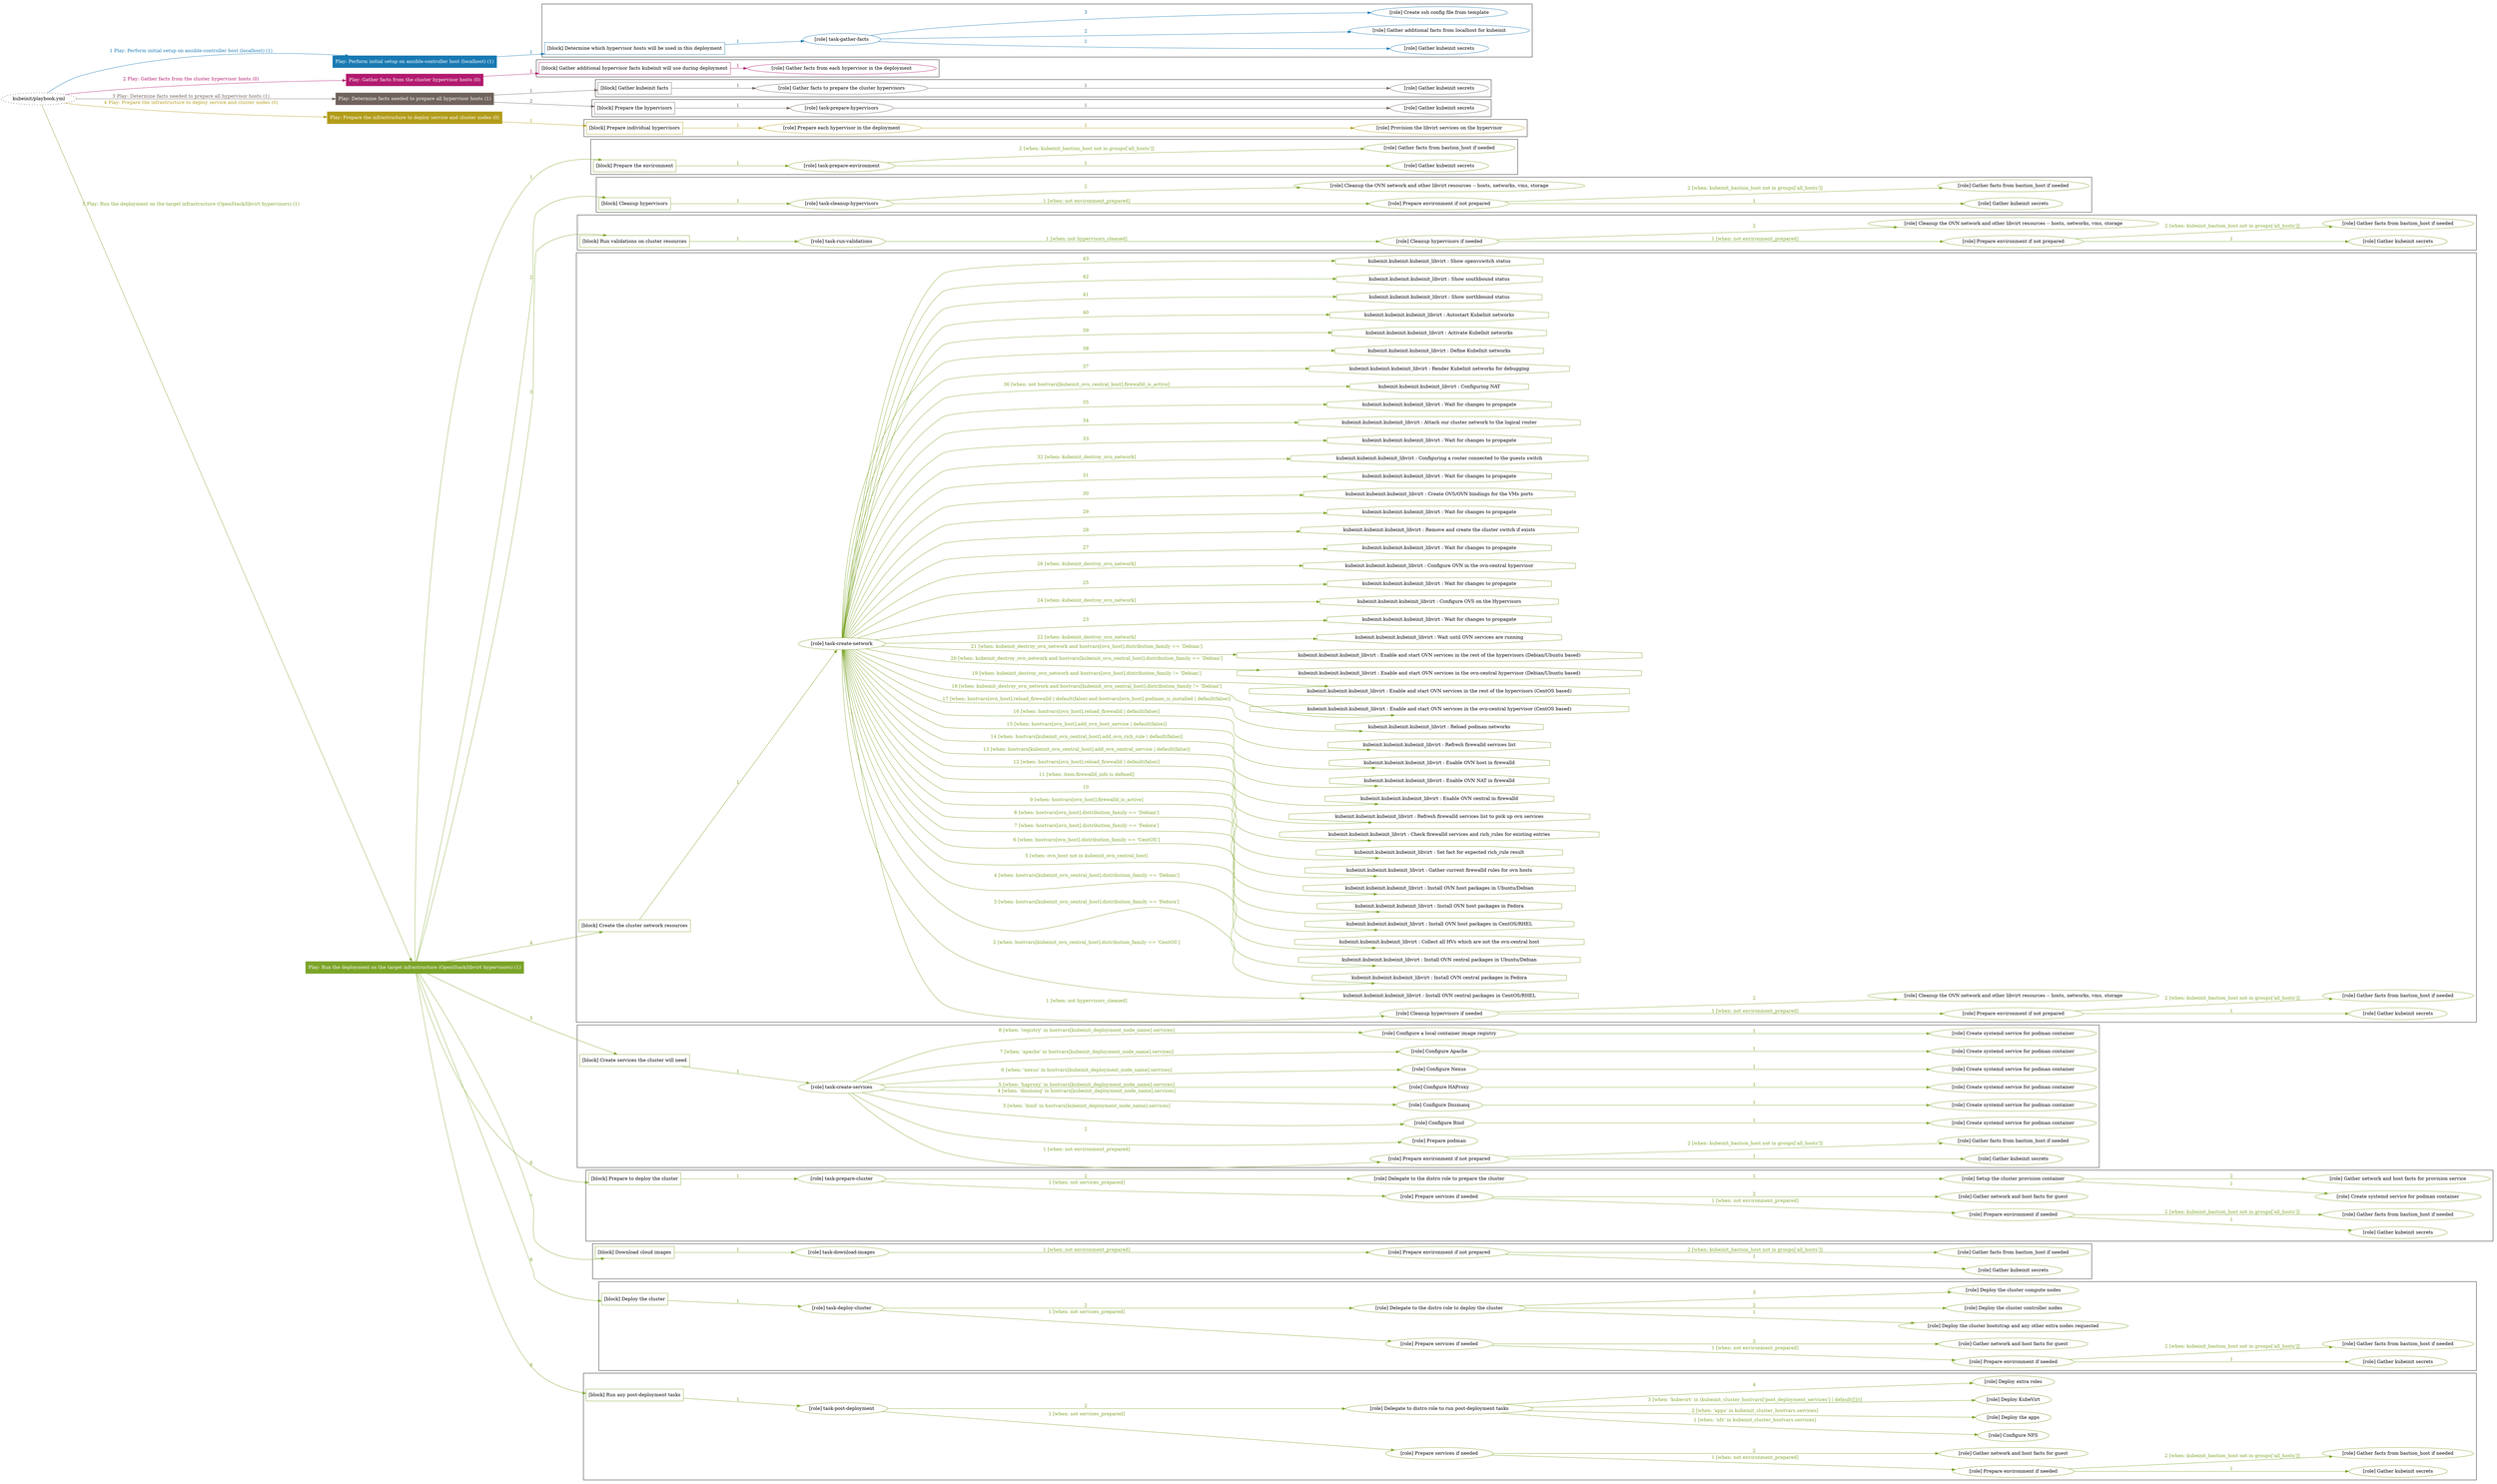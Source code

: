 digraph {
	graph [concentrate=true ordering=in rankdir=LR ratio=fill]
	edge [esep=5 sep=10]
	"kubeinit/playbook.yml" [URL="/home/runner/work/kubeinit/kubeinit/kubeinit/playbook.yml" id=playbook_81cf407d style=dotted]
	"kubeinit/playbook.yml" -> play_8fe65b10 [label="1 Play: Perform initial setup on ansible-controller host (localhost) (1)" color="#1979b3" fontcolor="#1979b3" id=edge_play_8fe65b10 labeltooltip="1 Play: Perform initial setup on ansible-controller host (localhost) (1)" tooltip="1 Play: Perform initial setup on ansible-controller host (localhost) (1)"]
	subgraph "Play: Perform initial setup on ansible-controller host (localhost) (1)" {
		play_8fe65b10 [label="Play: Perform initial setup on ansible-controller host (localhost) (1)" URL="/home/runner/work/kubeinit/kubeinit/kubeinit/playbook.yml" color="#1979b3" fontcolor="#ffffff" id=play_8fe65b10 shape=box style=filled tooltip=localhost]
		play_8fe65b10 -> block_25e5c2c9 [label=1 color="#1979b3" fontcolor="#1979b3" id=edge_block_25e5c2c9 labeltooltip=1 tooltip=1]
		subgraph cluster_block_25e5c2c9 {
			block_25e5c2c9 [label="[block] Determine which hypervisor hosts will be used in this deployment" URL="/home/runner/work/kubeinit/kubeinit/kubeinit/playbook.yml" color="#1979b3" id=block_25e5c2c9 labeltooltip="Determine which hypervisor hosts will be used in this deployment" shape=box tooltip="Determine which hypervisor hosts will be used in this deployment"]
			block_25e5c2c9 -> role_ab08f0a3 [label="1 " color="#1979b3" fontcolor="#1979b3" id=edge_role_ab08f0a3 labeltooltip="1 " tooltip="1 "]
			subgraph "task-gather-facts" {
				role_ab08f0a3 [label="[role] task-gather-facts" URL="/home/runner/work/kubeinit/kubeinit/kubeinit/playbook.yml" color="#1979b3" id=role_ab08f0a3 tooltip="task-gather-facts"]
				role_ab08f0a3 -> role_9412f78a [label="1 " color="#1979b3" fontcolor="#1979b3" id=edge_role_9412f78a labeltooltip="1 " tooltip="1 "]
				subgraph "Gather kubeinit secrets" {
					role_9412f78a [label="[role] Gather kubeinit secrets" URL="/home/runner/.ansible/collections/ansible_collections/kubeinit/kubeinit/roles/kubeinit_prepare/tasks/build_hypervisors_group.yml" color="#1979b3" id=role_9412f78a tooltip="Gather kubeinit secrets"]
				}
				role_ab08f0a3 -> role_cd0f0adb [label="2 " color="#1979b3" fontcolor="#1979b3" id=edge_role_cd0f0adb labeltooltip="2 " tooltip="2 "]
				subgraph "Gather additional facts from localhost for kubeinit" {
					role_cd0f0adb [label="[role] Gather additional facts from localhost for kubeinit" URL="/home/runner/.ansible/collections/ansible_collections/kubeinit/kubeinit/roles/kubeinit_prepare/tasks/build_hypervisors_group.yml" color="#1979b3" id=role_cd0f0adb tooltip="Gather additional facts from localhost for kubeinit"]
				}
				role_ab08f0a3 -> role_bfed934c [label="3 " color="#1979b3" fontcolor="#1979b3" id=edge_role_bfed934c labeltooltip="3 " tooltip="3 "]
				subgraph "Create ssh config file from template" {
					role_bfed934c [label="[role] Create ssh config file from template" URL="/home/runner/.ansible/collections/ansible_collections/kubeinit/kubeinit/roles/kubeinit_prepare/tasks/build_hypervisors_group.yml" color="#1979b3" id=role_bfed934c tooltip="Create ssh config file from template"]
				}
			}
		}
	}
	"kubeinit/playbook.yml" -> play_f372d0af [label="2 Play: Gather facts from the cluster hypervisor hosts (0)" color="#b21a6f" fontcolor="#b21a6f" id=edge_play_f372d0af labeltooltip="2 Play: Gather facts from the cluster hypervisor hosts (0)" tooltip="2 Play: Gather facts from the cluster hypervisor hosts (0)"]
	subgraph "Play: Gather facts from the cluster hypervisor hosts (0)" {
		play_f372d0af [label="Play: Gather facts from the cluster hypervisor hosts (0)" URL="/home/runner/work/kubeinit/kubeinit/kubeinit/playbook.yml" color="#b21a6f" fontcolor="#ffffff" id=play_f372d0af shape=box style=filled tooltip="Play: Gather facts from the cluster hypervisor hosts (0)"]
		play_f372d0af -> block_f6dfd485 [label=1 color="#b21a6f" fontcolor="#b21a6f" id=edge_block_f6dfd485 labeltooltip=1 tooltip=1]
		subgraph cluster_block_f6dfd485 {
			block_f6dfd485 [label="[block] Gather additional hypervisor facts kubeinit will use during deployment" URL="/home/runner/work/kubeinit/kubeinit/kubeinit/playbook.yml" color="#b21a6f" id=block_f6dfd485 labeltooltip="Gather additional hypervisor facts kubeinit will use during deployment" shape=box tooltip="Gather additional hypervisor facts kubeinit will use during deployment"]
			block_f6dfd485 -> role_630a0b61 [label="1 " color="#b21a6f" fontcolor="#b21a6f" id=edge_role_630a0b61 labeltooltip="1 " tooltip="1 "]
			subgraph "Gather facts from each hypervisor in the deployment" {
				role_630a0b61 [label="[role] Gather facts from each hypervisor in the deployment" URL="/home/runner/work/kubeinit/kubeinit/kubeinit/playbook.yml" color="#b21a6f" id=role_630a0b61 tooltip="Gather facts from each hypervisor in the deployment"]
			}
		}
	}
	"kubeinit/playbook.yml" -> play_f61c0ca7 [label="3 Play: Determine facts needed to prepare all hypervisor hosts (1)" color="#70635c" fontcolor="#70635c" id=edge_play_f61c0ca7 labeltooltip="3 Play: Determine facts needed to prepare all hypervisor hosts (1)" tooltip="3 Play: Determine facts needed to prepare all hypervisor hosts (1)"]
	subgraph "Play: Determine facts needed to prepare all hypervisor hosts (1)" {
		play_f61c0ca7 [label="Play: Determine facts needed to prepare all hypervisor hosts (1)" URL="/home/runner/work/kubeinit/kubeinit/kubeinit/playbook.yml" color="#70635c" fontcolor="#ffffff" id=play_f61c0ca7 shape=box style=filled tooltip=localhost]
		play_f61c0ca7 -> block_78dc1e3c [label=1 color="#70635c" fontcolor="#70635c" id=edge_block_78dc1e3c labeltooltip=1 tooltip=1]
		subgraph cluster_block_78dc1e3c {
			block_78dc1e3c [label="[block] Gather kubeinit facts" URL="/home/runner/work/kubeinit/kubeinit/kubeinit/playbook.yml" color="#70635c" id=block_78dc1e3c labeltooltip="Gather kubeinit facts" shape=box tooltip="Gather kubeinit facts"]
			block_78dc1e3c -> role_b10f27a3 [label="1 " color="#70635c" fontcolor="#70635c" id=edge_role_b10f27a3 labeltooltip="1 " tooltip="1 "]
			subgraph "Gather facts to prepare the cluster hypervisors" {
				role_b10f27a3 [label="[role] Gather facts to prepare the cluster hypervisors" URL="/home/runner/work/kubeinit/kubeinit/kubeinit/playbook.yml" color="#70635c" id=role_b10f27a3 tooltip="Gather facts to prepare the cluster hypervisors"]
				role_b10f27a3 -> role_b52f92cb [label="1 " color="#70635c" fontcolor="#70635c" id=edge_role_b52f92cb labeltooltip="1 " tooltip="1 "]
				subgraph "Gather kubeinit secrets" {
					role_b52f92cb [label="[role] Gather kubeinit secrets" URL="/home/runner/.ansible/collections/ansible_collections/kubeinit/kubeinit/roles/kubeinit_prepare/tasks/gather_kubeinit_facts.yml" color="#70635c" id=role_b52f92cb tooltip="Gather kubeinit secrets"]
				}
			}
		}
		play_f61c0ca7 -> block_99bb4663 [label=2 color="#70635c" fontcolor="#70635c" id=edge_block_99bb4663 labeltooltip=2 tooltip=2]
		subgraph cluster_block_99bb4663 {
			block_99bb4663 [label="[block] Prepare the hypervisors" URL="/home/runner/work/kubeinit/kubeinit/kubeinit/playbook.yml" color="#70635c" id=block_99bb4663 labeltooltip="Prepare the hypervisors" shape=box tooltip="Prepare the hypervisors"]
			block_99bb4663 -> role_5e1b6635 [label="1 " color="#70635c" fontcolor="#70635c" id=edge_role_5e1b6635 labeltooltip="1 " tooltip="1 "]
			subgraph "task-prepare-hypervisors" {
				role_5e1b6635 [label="[role] task-prepare-hypervisors" URL="/home/runner/work/kubeinit/kubeinit/kubeinit/playbook.yml" color="#70635c" id=role_5e1b6635 tooltip="task-prepare-hypervisors"]
				role_5e1b6635 -> role_7668b821 [label="1 " color="#70635c" fontcolor="#70635c" id=edge_role_7668b821 labeltooltip="1 " tooltip="1 "]
				subgraph "Gather kubeinit secrets" {
					role_7668b821 [label="[role] Gather kubeinit secrets" URL="/home/runner/.ansible/collections/ansible_collections/kubeinit/kubeinit/roles/kubeinit_prepare/tasks/gather_kubeinit_facts.yml" color="#70635c" id=role_7668b821 tooltip="Gather kubeinit secrets"]
				}
			}
		}
	}
	"kubeinit/playbook.yml" -> play_f5702e96 [label="4 Play: Prepare the infrastructure to deploy service and cluster nodes (0)" color="#b29c1a" fontcolor="#b29c1a" id=edge_play_f5702e96 labeltooltip="4 Play: Prepare the infrastructure to deploy service and cluster nodes (0)" tooltip="4 Play: Prepare the infrastructure to deploy service and cluster nodes (0)"]
	subgraph "Play: Prepare the infrastructure to deploy service and cluster nodes (0)" {
		play_f5702e96 [label="Play: Prepare the infrastructure to deploy service and cluster nodes (0)" URL="/home/runner/work/kubeinit/kubeinit/kubeinit/playbook.yml" color="#b29c1a" fontcolor="#ffffff" id=play_f5702e96 shape=box style=filled tooltip="Play: Prepare the infrastructure to deploy service and cluster nodes (0)"]
		play_f5702e96 -> block_759edaa9 [label=1 color="#b29c1a" fontcolor="#b29c1a" id=edge_block_759edaa9 labeltooltip=1 tooltip=1]
		subgraph cluster_block_759edaa9 {
			block_759edaa9 [label="[block] Prepare individual hypervisors" URL="/home/runner/work/kubeinit/kubeinit/kubeinit/playbook.yml" color="#b29c1a" id=block_759edaa9 labeltooltip="Prepare individual hypervisors" shape=box tooltip="Prepare individual hypervisors"]
			block_759edaa9 -> role_9aec16af [label="1 " color="#b29c1a" fontcolor="#b29c1a" id=edge_role_9aec16af labeltooltip="1 " tooltip="1 "]
			subgraph "Prepare each hypervisor in the deployment" {
				role_9aec16af [label="[role] Prepare each hypervisor in the deployment" URL="/home/runner/work/kubeinit/kubeinit/kubeinit/playbook.yml" color="#b29c1a" id=role_9aec16af tooltip="Prepare each hypervisor in the deployment"]
				role_9aec16af -> role_4b19f6a8 [label="1 " color="#b29c1a" fontcolor="#b29c1a" id=edge_role_4b19f6a8 labeltooltip="1 " tooltip="1 "]
				subgraph "Provision the libvirt services on the hypervisor" {
					role_4b19f6a8 [label="[role] Provision the libvirt services on the hypervisor" URL="/home/runner/.ansible/collections/ansible_collections/kubeinit/kubeinit/roles/kubeinit_prepare/tasks/prepare_hypervisor.yml" color="#b29c1a" id=role_4b19f6a8 tooltip="Provision the libvirt services on the hypervisor"]
				}
			}
		}
	}
	"kubeinit/playbook.yml" -> play_ed30a4c9 [label="5 Play: Run the deployment on the target infrastructure (OpenStack/libvirt hypervisors) (1)" color="#7ba428" fontcolor="#7ba428" id=edge_play_ed30a4c9 labeltooltip="5 Play: Run the deployment on the target infrastructure (OpenStack/libvirt hypervisors) (1)" tooltip="5 Play: Run the deployment on the target infrastructure (OpenStack/libvirt hypervisors) (1)"]
	subgraph "Play: Run the deployment on the target infrastructure (OpenStack/libvirt hypervisors) (1)" {
		play_ed30a4c9 [label="Play: Run the deployment on the target infrastructure (OpenStack/libvirt hypervisors) (1)" URL="/home/runner/work/kubeinit/kubeinit/kubeinit/playbook.yml" color="#7ba428" fontcolor="#ffffff" id=play_ed30a4c9 shape=box style=filled tooltip=localhost]
		play_ed30a4c9 -> block_16651b0c [label=1 color="#7ba428" fontcolor="#7ba428" id=edge_block_16651b0c labeltooltip=1 tooltip=1]
		subgraph cluster_block_16651b0c {
			block_16651b0c [label="[block] Prepare the environment" URL="/home/runner/work/kubeinit/kubeinit/kubeinit/playbook.yml" color="#7ba428" id=block_16651b0c labeltooltip="Prepare the environment" shape=box tooltip="Prepare the environment"]
			block_16651b0c -> role_d035b2ca [label="1 " color="#7ba428" fontcolor="#7ba428" id=edge_role_d035b2ca labeltooltip="1 " tooltip="1 "]
			subgraph "task-prepare-environment" {
				role_d035b2ca [label="[role] task-prepare-environment" URL="/home/runner/work/kubeinit/kubeinit/kubeinit/playbook.yml" color="#7ba428" id=role_d035b2ca tooltip="task-prepare-environment"]
				role_d035b2ca -> role_25e58eee [label="1 " color="#7ba428" fontcolor="#7ba428" id=edge_role_25e58eee labeltooltip="1 " tooltip="1 "]
				subgraph "Gather kubeinit secrets" {
					role_25e58eee [label="[role] Gather kubeinit secrets" URL="/home/runner/.ansible/collections/ansible_collections/kubeinit/kubeinit/roles/kubeinit_prepare/tasks/gather_kubeinit_facts.yml" color="#7ba428" id=role_25e58eee tooltip="Gather kubeinit secrets"]
				}
				role_d035b2ca -> role_500b5b92 [label="2 [when: kubeinit_bastion_host not in groups['all_hosts']]" color="#7ba428" fontcolor="#7ba428" id=edge_role_500b5b92 labeltooltip="2 [when: kubeinit_bastion_host not in groups['all_hosts']]" tooltip="2 [when: kubeinit_bastion_host not in groups['all_hosts']]"]
				subgraph "Gather facts from bastion_host if needed" {
					role_500b5b92 [label="[role] Gather facts from bastion_host if needed" URL="/home/runner/.ansible/collections/ansible_collections/kubeinit/kubeinit/roles/kubeinit_prepare/tasks/main.yml" color="#7ba428" id=role_500b5b92 tooltip="Gather facts from bastion_host if needed"]
				}
			}
		}
		play_ed30a4c9 -> block_16939af1 [label=2 color="#7ba428" fontcolor="#7ba428" id=edge_block_16939af1 labeltooltip=2 tooltip=2]
		subgraph cluster_block_16939af1 {
			block_16939af1 [label="[block] Cleanup hypervisors" URL="/home/runner/work/kubeinit/kubeinit/kubeinit/playbook.yml" color="#7ba428" id=block_16939af1 labeltooltip="Cleanup hypervisors" shape=box tooltip="Cleanup hypervisors"]
			block_16939af1 -> role_1fd5fe7f [label="1 " color="#7ba428" fontcolor="#7ba428" id=edge_role_1fd5fe7f labeltooltip="1 " tooltip="1 "]
			subgraph "task-cleanup-hypervisors" {
				role_1fd5fe7f [label="[role] task-cleanup-hypervisors" URL="/home/runner/work/kubeinit/kubeinit/kubeinit/playbook.yml" color="#7ba428" id=role_1fd5fe7f tooltip="task-cleanup-hypervisors"]
				role_1fd5fe7f -> role_77c24c92 [label="1 [when: not environment_prepared]" color="#7ba428" fontcolor="#7ba428" id=edge_role_77c24c92 labeltooltip="1 [when: not environment_prepared]" tooltip="1 [when: not environment_prepared]"]
				subgraph "Prepare environment if not prepared" {
					role_77c24c92 [label="[role] Prepare environment if not prepared" URL="/home/runner/.ansible/collections/ansible_collections/kubeinit/kubeinit/roles/kubeinit_libvirt/tasks/cleanup_hypervisors.yml" color="#7ba428" id=role_77c24c92 tooltip="Prepare environment if not prepared"]
					role_77c24c92 -> role_7efce02d [label="1 " color="#7ba428" fontcolor="#7ba428" id=edge_role_7efce02d labeltooltip="1 " tooltip="1 "]
					subgraph "Gather kubeinit secrets" {
						role_7efce02d [label="[role] Gather kubeinit secrets" URL="/home/runner/.ansible/collections/ansible_collections/kubeinit/kubeinit/roles/kubeinit_prepare/tasks/gather_kubeinit_facts.yml" color="#7ba428" id=role_7efce02d tooltip="Gather kubeinit secrets"]
					}
					role_77c24c92 -> role_52cbf4a8 [label="2 [when: kubeinit_bastion_host not in groups['all_hosts']]" color="#7ba428" fontcolor="#7ba428" id=edge_role_52cbf4a8 labeltooltip="2 [when: kubeinit_bastion_host not in groups['all_hosts']]" tooltip="2 [when: kubeinit_bastion_host not in groups['all_hosts']]"]
					subgraph "Gather facts from bastion_host if needed" {
						role_52cbf4a8 [label="[role] Gather facts from bastion_host if needed" URL="/home/runner/.ansible/collections/ansible_collections/kubeinit/kubeinit/roles/kubeinit_prepare/tasks/main.yml" color="#7ba428" id=role_52cbf4a8 tooltip="Gather facts from bastion_host if needed"]
					}
				}
				role_1fd5fe7f -> role_bc44904f [label="2 " color="#7ba428" fontcolor="#7ba428" id=edge_role_bc44904f labeltooltip="2 " tooltip="2 "]
				subgraph "Cleanup the OVN network and other libvirt resources -- hosts, networks, vms, storage" {
					role_bc44904f [label="[role] Cleanup the OVN network and other libvirt resources -- hosts, networks, vms, storage" URL="/home/runner/.ansible/collections/ansible_collections/kubeinit/kubeinit/roles/kubeinit_libvirt/tasks/cleanup_hypervisors.yml" color="#7ba428" id=role_bc44904f tooltip="Cleanup the OVN network and other libvirt resources -- hosts, networks, vms, storage"]
				}
			}
		}
		play_ed30a4c9 -> block_de8b684d [label=3 color="#7ba428" fontcolor="#7ba428" id=edge_block_de8b684d labeltooltip=3 tooltip=3]
		subgraph cluster_block_de8b684d {
			block_de8b684d [label="[block] Run validations on cluster resources" URL="/home/runner/work/kubeinit/kubeinit/kubeinit/playbook.yml" color="#7ba428" id=block_de8b684d labeltooltip="Run validations on cluster resources" shape=box tooltip="Run validations on cluster resources"]
			block_de8b684d -> role_e14b95d3 [label="1 " color="#7ba428" fontcolor="#7ba428" id=edge_role_e14b95d3 labeltooltip="1 " tooltip="1 "]
			subgraph "task-run-validations" {
				role_e14b95d3 [label="[role] task-run-validations" URL="/home/runner/work/kubeinit/kubeinit/kubeinit/playbook.yml" color="#7ba428" id=role_e14b95d3 tooltip="task-run-validations"]
				role_e14b95d3 -> role_f65ec315 [label="1 [when: not hypervisors_cleaned]" color="#7ba428" fontcolor="#7ba428" id=edge_role_f65ec315 labeltooltip="1 [when: not hypervisors_cleaned]" tooltip="1 [when: not hypervisors_cleaned]"]
				subgraph "Cleanup hypervisors if needed" {
					role_f65ec315 [label="[role] Cleanup hypervisors if needed" URL="/home/runner/.ansible/collections/ansible_collections/kubeinit/kubeinit/roles/kubeinit_validations/tasks/main.yml" color="#7ba428" id=role_f65ec315 tooltip="Cleanup hypervisors if needed"]
					role_f65ec315 -> role_a7e31934 [label="1 [when: not environment_prepared]" color="#7ba428" fontcolor="#7ba428" id=edge_role_a7e31934 labeltooltip="1 [when: not environment_prepared]" tooltip="1 [when: not environment_prepared]"]
					subgraph "Prepare environment if not prepared" {
						role_a7e31934 [label="[role] Prepare environment if not prepared" URL="/home/runner/.ansible/collections/ansible_collections/kubeinit/kubeinit/roles/kubeinit_libvirt/tasks/cleanup_hypervisors.yml" color="#7ba428" id=role_a7e31934 tooltip="Prepare environment if not prepared"]
						role_a7e31934 -> role_3b9b0d6c [label="1 " color="#7ba428" fontcolor="#7ba428" id=edge_role_3b9b0d6c labeltooltip="1 " tooltip="1 "]
						subgraph "Gather kubeinit secrets" {
							role_3b9b0d6c [label="[role] Gather kubeinit secrets" URL="/home/runner/.ansible/collections/ansible_collections/kubeinit/kubeinit/roles/kubeinit_prepare/tasks/gather_kubeinit_facts.yml" color="#7ba428" id=role_3b9b0d6c tooltip="Gather kubeinit secrets"]
						}
						role_a7e31934 -> role_f5e29dbb [label="2 [when: kubeinit_bastion_host not in groups['all_hosts']]" color="#7ba428" fontcolor="#7ba428" id=edge_role_f5e29dbb labeltooltip="2 [when: kubeinit_bastion_host not in groups['all_hosts']]" tooltip="2 [when: kubeinit_bastion_host not in groups['all_hosts']]"]
						subgraph "Gather facts from bastion_host if needed" {
							role_f5e29dbb [label="[role] Gather facts from bastion_host if needed" URL="/home/runner/.ansible/collections/ansible_collections/kubeinit/kubeinit/roles/kubeinit_prepare/tasks/main.yml" color="#7ba428" id=role_f5e29dbb tooltip="Gather facts from bastion_host if needed"]
						}
					}
					role_f65ec315 -> role_dd06fda2 [label="2 " color="#7ba428" fontcolor="#7ba428" id=edge_role_dd06fda2 labeltooltip="2 " tooltip="2 "]
					subgraph "Cleanup the OVN network and other libvirt resources -- hosts, networks, vms, storage" {
						role_dd06fda2 [label="[role] Cleanup the OVN network and other libvirt resources -- hosts, networks, vms, storage" URL="/home/runner/.ansible/collections/ansible_collections/kubeinit/kubeinit/roles/kubeinit_libvirt/tasks/cleanup_hypervisors.yml" color="#7ba428" id=role_dd06fda2 tooltip="Cleanup the OVN network and other libvirt resources -- hosts, networks, vms, storage"]
					}
				}
			}
		}
		play_ed30a4c9 -> block_c02183fc [label=4 color="#7ba428" fontcolor="#7ba428" id=edge_block_c02183fc labeltooltip=4 tooltip=4]
		subgraph cluster_block_c02183fc {
			block_c02183fc [label="[block] Create the cluster network resources" URL="/home/runner/work/kubeinit/kubeinit/kubeinit/playbook.yml" color="#7ba428" id=block_c02183fc labeltooltip="Create the cluster network resources" shape=box tooltip="Create the cluster network resources"]
			block_c02183fc -> role_8d29af8f [label="1 " color="#7ba428" fontcolor="#7ba428" id=edge_role_8d29af8f labeltooltip="1 " tooltip="1 "]
			subgraph "task-create-network" {
				role_8d29af8f [label="[role] task-create-network" URL="/home/runner/work/kubeinit/kubeinit/kubeinit/playbook.yml" color="#7ba428" id=role_8d29af8f tooltip="task-create-network"]
				role_8d29af8f -> role_8aaf9c46 [label="1 [when: not hypervisors_cleaned]" color="#7ba428" fontcolor="#7ba428" id=edge_role_8aaf9c46 labeltooltip="1 [when: not hypervisors_cleaned]" tooltip="1 [when: not hypervisors_cleaned]"]
				subgraph "Cleanup hypervisors if needed" {
					role_8aaf9c46 [label="[role] Cleanup hypervisors if needed" URL="/home/runner/.ansible/collections/ansible_collections/kubeinit/kubeinit/roles/kubeinit_libvirt/tasks/create_network.yml" color="#7ba428" id=role_8aaf9c46 tooltip="Cleanup hypervisors if needed"]
					role_8aaf9c46 -> role_3789c741 [label="1 [when: not environment_prepared]" color="#7ba428" fontcolor="#7ba428" id=edge_role_3789c741 labeltooltip="1 [when: not environment_prepared]" tooltip="1 [when: not environment_prepared]"]
					subgraph "Prepare environment if not prepared" {
						role_3789c741 [label="[role] Prepare environment if not prepared" URL="/home/runner/.ansible/collections/ansible_collections/kubeinit/kubeinit/roles/kubeinit_libvirt/tasks/cleanup_hypervisors.yml" color="#7ba428" id=role_3789c741 tooltip="Prepare environment if not prepared"]
						role_3789c741 -> role_a4926253 [label="1 " color="#7ba428" fontcolor="#7ba428" id=edge_role_a4926253 labeltooltip="1 " tooltip="1 "]
						subgraph "Gather kubeinit secrets" {
							role_a4926253 [label="[role] Gather kubeinit secrets" URL="/home/runner/.ansible/collections/ansible_collections/kubeinit/kubeinit/roles/kubeinit_prepare/tasks/gather_kubeinit_facts.yml" color="#7ba428" id=role_a4926253 tooltip="Gather kubeinit secrets"]
						}
						role_3789c741 -> role_8e78ea4f [label="2 [when: kubeinit_bastion_host not in groups['all_hosts']]" color="#7ba428" fontcolor="#7ba428" id=edge_role_8e78ea4f labeltooltip="2 [when: kubeinit_bastion_host not in groups['all_hosts']]" tooltip="2 [when: kubeinit_bastion_host not in groups['all_hosts']]"]
						subgraph "Gather facts from bastion_host if needed" {
							role_8e78ea4f [label="[role] Gather facts from bastion_host if needed" URL="/home/runner/.ansible/collections/ansible_collections/kubeinit/kubeinit/roles/kubeinit_prepare/tasks/main.yml" color="#7ba428" id=role_8e78ea4f tooltip="Gather facts from bastion_host if needed"]
						}
					}
					role_8aaf9c46 -> role_8c7bd4ee [label="2 " color="#7ba428" fontcolor="#7ba428" id=edge_role_8c7bd4ee labeltooltip="2 " tooltip="2 "]
					subgraph "Cleanup the OVN network and other libvirt resources -- hosts, networks, vms, storage" {
						role_8c7bd4ee [label="[role] Cleanup the OVN network and other libvirt resources -- hosts, networks, vms, storage" URL="/home/runner/.ansible/collections/ansible_collections/kubeinit/kubeinit/roles/kubeinit_libvirt/tasks/cleanup_hypervisors.yml" color="#7ba428" id=role_8c7bd4ee tooltip="Cleanup the OVN network and other libvirt resources -- hosts, networks, vms, storage"]
					}
				}
				task_7330c2d2 [label="kubeinit.kubeinit.kubeinit_libvirt : Install OVN central packages in CentOS/RHEL" URL="/home/runner/.ansible/collections/ansible_collections/kubeinit/kubeinit/roles/kubeinit_libvirt/tasks/create_network.yml" color="#7ba428" id=task_7330c2d2 shape=octagon tooltip="kubeinit.kubeinit.kubeinit_libvirt : Install OVN central packages in CentOS/RHEL"]
				role_8d29af8f -> task_7330c2d2 [label="2 [when: hostvars[kubeinit_ovn_central_host].distribution_family == 'CentOS']" color="#7ba428" fontcolor="#7ba428" id=edge_task_7330c2d2 labeltooltip="2 [when: hostvars[kubeinit_ovn_central_host].distribution_family == 'CentOS']" tooltip="2 [when: hostvars[kubeinit_ovn_central_host].distribution_family == 'CentOS']"]
				task_69df5875 [label="kubeinit.kubeinit.kubeinit_libvirt : Install OVN central packages in Fedora" URL="/home/runner/.ansible/collections/ansible_collections/kubeinit/kubeinit/roles/kubeinit_libvirt/tasks/create_network.yml" color="#7ba428" id=task_69df5875 shape=octagon tooltip="kubeinit.kubeinit.kubeinit_libvirt : Install OVN central packages in Fedora"]
				role_8d29af8f -> task_69df5875 [label="3 [when: hostvars[kubeinit_ovn_central_host].distribution_family == 'Fedora']" color="#7ba428" fontcolor="#7ba428" id=edge_task_69df5875 labeltooltip="3 [when: hostvars[kubeinit_ovn_central_host].distribution_family == 'Fedora']" tooltip="3 [when: hostvars[kubeinit_ovn_central_host].distribution_family == 'Fedora']"]
				task_78cdbaad [label="kubeinit.kubeinit.kubeinit_libvirt : Install OVN central packages in Ubuntu/Debian" URL="/home/runner/.ansible/collections/ansible_collections/kubeinit/kubeinit/roles/kubeinit_libvirt/tasks/create_network.yml" color="#7ba428" id=task_78cdbaad shape=octagon tooltip="kubeinit.kubeinit.kubeinit_libvirt : Install OVN central packages in Ubuntu/Debian"]
				role_8d29af8f -> task_78cdbaad [label="4 [when: hostvars[kubeinit_ovn_central_host].distribution_family == 'Debian']" color="#7ba428" fontcolor="#7ba428" id=edge_task_78cdbaad labeltooltip="4 [when: hostvars[kubeinit_ovn_central_host].distribution_family == 'Debian']" tooltip="4 [when: hostvars[kubeinit_ovn_central_host].distribution_family == 'Debian']"]
				task_27ab889d [label="kubeinit.kubeinit.kubeinit_libvirt : Collect all HVs which are not the ovn-central host" URL="/home/runner/.ansible/collections/ansible_collections/kubeinit/kubeinit/roles/kubeinit_libvirt/tasks/create_network.yml" color="#7ba428" id=task_27ab889d shape=octagon tooltip="kubeinit.kubeinit.kubeinit_libvirt : Collect all HVs which are not the ovn-central host"]
				role_8d29af8f -> task_27ab889d [label="5 [when: ovn_host not in kubeinit_ovn_central_host]" color="#7ba428" fontcolor="#7ba428" id=edge_task_27ab889d labeltooltip="5 [when: ovn_host not in kubeinit_ovn_central_host]" tooltip="5 [when: ovn_host not in kubeinit_ovn_central_host]"]
				task_cc8c579e [label="kubeinit.kubeinit.kubeinit_libvirt : Install OVN host packages in CentOS/RHEL" URL="/home/runner/.ansible/collections/ansible_collections/kubeinit/kubeinit/roles/kubeinit_libvirt/tasks/create_network.yml" color="#7ba428" id=task_cc8c579e shape=octagon tooltip="kubeinit.kubeinit.kubeinit_libvirt : Install OVN host packages in CentOS/RHEL"]
				role_8d29af8f -> task_cc8c579e [label="6 [when: hostvars[ovn_host].distribution_family == 'CentOS']" color="#7ba428" fontcolor="#7ba428" id=edge_task_cc8c579e labeltooltip="6 [when: hostvars[ovn_host].distribution_family == 'CentOS']" tooltip="6 [when: hostvars[ovn_host].distribution_family == 'CentOS']"]
				task_608152ca [label="kubeinit.kubeinit.kubeinit_libvirt : Install OVN host packages in Fedora" URL="/home/runner/.ansible/collections/ansible_collections/kubeinit/kubeinit/roles/kubeinit_libvirt/tasks/create_network.yml" color="#7ba428" id=task_608152ca shape=octagon tooltip="kubeinit.kubeinit.kubeinit_libvirt : Install OVN host packages in Fedora"]
				role_8d29af8f -> task_608152ca [label="7 [when: hostvars[ovn_host].distribution_family == 'Fedora']" color="#7ba428" fontcolor="#7ba428" id=edge_task_608152ca labeltooltip="7 [when: hostvars[ovn_host].distribution_family == 'Fedora']" tooltip="7 [when: hostvars[ovn_host].distribution_family == 'Fedora']"]
				task_92163753 [label="kubeinit.kubeinit.kubeinit_libvirt : Install OVN host packages in Ubuntu/Debian" URL="/home/runner/.ansible/collections/ansible_collections/kubeinit/kubeinit/roles/kubeinit_libvirt/tasks/create_network.yml" color="#7ba428" id=task_92163753 shape=octagon tooltip="kubeinit.kubeinit.kubeinit_libvirt : Install OVN host packages in Ubuntu/Debian"]
				role_8d29af8f -> task_92163753 [label="8 [when: hostvars[ovn_host].distribution_family == 'Debian']" color="#7ba428" fontcolor="#7ba428" id=edge_task_92163753 labeltooltip="8 [when: hostvars[ovn_host].distribution_family == 'Debian']" tooltip="8 [when: hostvars[ovn_host].distribution_family == 'Debian']"]
				task_3e2be635 [label="kubeinit.kubeinit.kubeinit_libvirt : Gather current firewalld rules for ovn hosts" URL="/home/runner/.ansible/collections/ansible_collections/kubeinit/kubeinit/roles/kubeinit_libvirt/tasks/create_network.yml" color="#7ba428" id=task_3e2be635 shape=octagon tooltip="kubeinit.kubeinit.kubeinit_libvirt : Gather current firewalld rules for ovn hosts"]
				role_8d29af8f -> task_3e2be635 [label="9 [when: hostvars[ovn_host].firewalld_is_active]" color="#7ba428" fontcolor="#7ba428" id=edge_task_3e2be635 labeltooltip="9 [when: hostvars[ovn_host].firewalld_is_active]" tooltip="9 [when: hostvars[ovn_host].firewalld_is_active]"]
				task_527bc937 [label="kubeinit.kubeinit.kubeinit_libvirt : Set fact for expected rich_rule result" URL="/home/runner/.ansible/collections/ansible_collections/kubeinit/kubeinit/roles/kubeinit_libvirt/tasks/create_network.yml" color="#7ba428" id=task_527bc937 shape=octagon tooltip="kubeinit.kubeinit.kubeinit_libvirt : Set fact for expected rich_rule result"]
				role_8d29af8f -> task_527bc937 [label="10 " color="#7ba428" fontcolor="#7ba428" id=edge_task_527bc937 labeltooltip="10 " tooltip="10 "]
				task_8b554f5f [label="kubeinit.kubeinit.kubeinit_libvirt : Check firewalld services and rich_rules for existing entries" URL="/home/runner/.ansible/collections/ansible_collections/kubeinit/kubeinit/roles/kubeinit_libvirt/tasks/create_network.yml" color="#7ba428" id=task_8b554f5f shape=octagon tooltip="kubeinit.kubeinit.kubeinit_libvirt : Check firewalld services and rich_rules for existing entries"]
				role_8d29af8f -> task_8b554f5f [label="11 [when: item.firewalld_info is defined]" color="#7ba428" fontcolor="#7ba428" id=edge_task_8b554f5f labeltooltip="11 [when: item.firewalld_info is defined]" tooltip="11 [when: item.firewalld_info is defined]"]
				task_621f561c [label="kubeinit.kubeinit.kubeinit_libvirt : Refresh firewalld services list to pick up ovn services" URL="/home/runner/.ansible/collections/ansible_collections/kubeinit/kubeinit/roles/kubeinit_libvirt/tasks/create_network.yml" color="#7ba428" id=task_621f561c shape=octagon tooltip="kubeinit.kubeinit.kubeinit_libvirt : Refresh firewalld services list to pick up ovn services"]
				role_8d29af8f -> task_621f561c [label="12 [when: hostvars[ovn_host].reload_firewalld | default(false)]" color="#7ba428" fontcolor="#7ba428" id=edge_task_621f561c labeltooltip="12 [when: hostvars[ovn_host].reload_firewalld | default(false)]" tooltip="12 [when: hostvars[ovn_host].reload_firewalld | default(false)]"]
				task_876b2096 [label="kubeinit.kubeinit.kubeinit_libvirt : Enable OVN central in firewalld" URL="/home/runner/.ansible/collections/ansible_collections/kubeinit/kubeinit/roles/kubeinit_libvirt/tasks/create_network.yml" color="#7ba428" id=task_876b2096 shape=octagon tooltip="kubeinit.kubeinit.kubeinit_libvirt : Enable OVN central in firewalld"]
				role_8d29af8f -> task_876b2096 [label="13 [when: hostvars[kubeinit_ovn_central_host].add_ovn_central_service | default(false)]" color="#7ba428" fontcolor="#7ba428" id=edge_task_876b2096 labeltooltip="13 [when: hostvars[kubeinit_ovn_central_host].add_ovn_central_service | default(false)]" tooltip="13 [when: hostvars[kubeinit_ovn_central_host].add_ovn_central_service | default(false)]"]
				task_45752603 [label="kubeinit.kubeinit.kubeinit_libvirt : Enable OVN NAT in firewalld" URL="/home/runner/.ansible/collections/ansible_collections/kubeinit/kubeinit/roles/kubeinit_libvirt/tasks/create_network.yml" color="#7ba428" id=task_45752603 shape=octagon tooltip="kubeinit.kubeinit.kubeinit_libvirt : Enable OVN NAT in firewalld"]
				role_8d29af8f -> task_45752603 [label="14 [when: hostvars[kubeinit_ovn_central_host].add_ovn_rich_rule | default(false)]" color="#7ba428" fontcolor="#7ba428" id=edge_task_45752603 labeltooltip="14 [when: hostvars[kubeinit_ovn_central_host].add_ovn_rich_rule | default(false)]" tooltip="14 [when: hostvars[kubeinit_ovn_central_host].add_ovn_rich_rule | default(false)]"]
				task_2008e62d [label="kubeinit.kubeinit.kubeinit_libvirt : Enable OVN host in firewalld" URL="/home/runner/.ansible/collections/ansible_collections/kubeinit/kubeinit/roles/kubeinit_libvirt/tasks/create_network.yml" color="#7ba428" id=task_2008e62d shape=octagon tooltip="kubeinit.kubeinit.kubeinit_libvirt : Enable OVN host in firewalld"]
				role_8d29af8f -> task_2008e62d [label="15 [when: hostvars[ovn_host].add_ovn_host_service | default(false)]" color="#7ba428" fontcolor="#7ba428" id=edge_task_2008e62d labeltooltip="15 [when: hostvars[ovn_host].add_ovn_host_service | default(false)]" tooltip="15 [when: hostvars[ovn_host].add_ovn_host_service | default(false)]"]
				task_6ded0a93 [label="kubeinit.kubeinit.kubeinit_libvirt : Refresh firewalld services list" URL="/home/runner/.ansible/collections/ansible_collections/kubeinit/kubeinit/roles/kubeinit_libvirt/tasks/create_network.yml" color="#7ba428" id=task_6ded0a93 shape=octagon tooltip="kubeinit.kubeinit.kubeinit_libvirt : Refresh firewalld services list"]
				role_8d29af8f -> task_6ded0a93 [label="16 [when: hostvars[ovn_host].reload_firewalld | default(false)]" color="#7ba428" fontcolor="#7ba428" id=edge_task_6ded0a93 labeltooltip="16 [when: hostvars[ovn_host].reload_firewalld | default(false)]" tooltip="16 [when: hostvars[ovn_host].reload_firewalld | default(false)]"]
				task_a0586697 [label="kubeinit.kubeinit.kubeinit_libvirt : Reload podman networks" URL="/home/runner/.ansible/collections/ansible_collections/kubeinit/kubeinit/roles/kubeinit_libvirt/tasks/create_network.yml" color="#7ba428" id=task_a0586697 shape=octagon tooltip="kubeinit.kubeinit.kubeinit_libvirt : Reload podman networks"]
				role_8d29af8f -> task_a0586697 [label="17 [when: hostvars[ovn_host].reload_firewalld | default(false) and hostvars[ovn_host].podman_is_installed | default(false)]" color="#7ba428" fontcolor="#7ba428" id=edge_task_a0586697 labeltooltip="17 [when: hostvars[ovn_host].reload_firewalld | default(false) and hostvars[ovn_host].podman_is_installed | default(false)]" tooltip="17 [when: hostvars[ovn_host].reload_firewalld | default(false) and hostvars[ovn_host].podman_is_installed | default(false)]"]
				task_2455d9f5 [label="kubeinit.kubeinit.kubeinit_libvirt : Enable and start OVN services in the ovn-central hypervisor (CentOS based)" URL="/home/runner/.ansible/collections/ansible_collections/kubeinit/kubeinit/roles/kubeinit_libvirt/tasks/create_network.yml" color="#7ba428" id=task_2455d9f5 shape=octagon tooltip="kubeinit.kubeinit.kubeinit_libvirt : Enable and start OVN services in the ovn-central hypervisor (CentOS based)"]
				role_8d29af8f -> task_2455d9f5 [label="18 [when: kubeinit_destroy_ovn_network and hostvars[kubeinit_ovn_central_host].distribution_family != 'Debian']" color="#7ba428" fontcolor="#7ba428" id=edge_task_2455d9f5 labeltooltip="18 [when: kubeinit_destroy_ovn_network and hostvars[kubeinit_ovn_central_host].distribution_family != 'Debian']" tooltip="18 [when: kubeinit_destroy_ovn_network and hostvars[kubeinit_ovn_central_host].distribution_family != 'Debian']"]
				task_7ba07e1f [label="kubeinit.kubeinit.kubeinit_libvirt : Enable and start OVN services in the rest of the hypervisors (CentOS based)" URL="/home/runner/.ansible/collections/ansible_collections/kubeinit/kubeinit/roles/kubeinit_libvirt/tasks/create_network.yml" color="#7ba428" id=task_7ba07e1f shape=octagon tooltip="kubeinit.kubeinit.kubeinit_libvirt : Enable and start OVN services in the rest of the hypervisors (CentOS based)"]
				role_8d29af8f -> task_7ba07e1f [label="19 [when: kubeinit_destroy_ovn_network and hostvars[ovn_host].distribution_family != 'Debian']" color="#7ba428" fontcolor="#7ba428" id=edge_task_7ba07e1f labeltooltip="19 [when: kubeinit_destroy_ovn_network and hostvars[ovn_host].distribution_family != 'Debian']" tooltip="19 [when: kubeinit_destroy_ovn_network and hostvars[ovn_host].distribution_family != 'Debian']"]
				task_584eadeb [label="kubeinit.kubeinit.kubeinit_libvirt : Enable and start OVN services in the ovn-central hypervisor (Debian/Ubuntu based)" URL="/home/runner/.ansible/collections/ansible_collections/kubeinit/kubeinit/roles/kubeinit_libvirt/tasks/create_network.yml" color="#7ba428" id=task_584eadeb shape=octagon tooltip="kubeinit.kubeinit.kubeinit_libvirt : Enable and start OVN services in the ovn-central hypervisor (Debian/Ubuntu based)"]
				role_8d29af8f -> task_584eadeb [label="20 [when: kubeinit_destroy_ovn_network and hostvars[kubeinit_ovn_central_host].distribution_family == 'Debian']" color="#7ba428" fontcolor="#7ba428" id=edge_task_584eadeb labeltooltip="20 [when: kubeinit_destroy_ovn_network and hostvars[kubeinit_ovn_central_host].distribution_family == 'Debian']" tooltip="20 [when: kubeinit_destroy_ovn_network and hostvars[kubeinit_ovn_central_host].distribution_family == 'Debian']"]
				task_7b8c9c37 [label="kubeinit.kubeinit.kubeinit_libvirt : Enable and start OVN services in the rest of the hypervisors (Debian/Ubuntu based)" URL="/home/runner/.ansible/collections/ansible_collections/kubeinit/kubeinit/roles/kubeinit_libvirt/tasks/create_network.yml" color="#7ba428" id=task_7b8c9c37 shape=octagon tooltip="kubeinit.kubeinit.kubeinit_libvirt : Enable and start OVN services in the rest of the hypervisors (Debian/Ubuntu based)"]
				role_8d29af8f -> task_7b8c9c37 [label="21 [when: kubeinit_destroy_ovn_network and hostvars[ovn_host].distribution_family == 'Debian']" color="#7ba428" fontcolor="#7ba428" id=edge_task_7b8c9c37 labeltooltip="21 [when: kubeinit_destroy_ovn_network and hostvars[ovn_host].distribution_family == 'Debian']" tooltip="21 [when: kubeinit_destroy_ovn_network and hostvars[ovn_host].distribution_family == 'Debian']"]
				task_22fe9faa [label="kubeinit.kubeinit.kubeinit_libvirt : Wait until OVN services are running" URL="/home/runner/.ansible/collections/ansible_collections/kubeinit/kubeinit/roles/kubeinit_libvirt/tasks/create_network.yml" color="#7ba428" id=task_22fe9faa shape=octagon tooltip="kubeinit.kubeinit.kubeinit_libvirt : Wait until OVN services are running"]
				role_8d29af8f -> task_22fe9faa [label="22 [when: kubeinit_destroy_ovn_network]" color="#7ba428" fontcolor="#7ba428" id=edge_task_22fe9faa labeltooltip="22 [when: kubeinit_destroy_ovn_network]" tooltip="22 [when: kubeinit_destroy_ovn_network]"]
				task_6488c08c [label="kubeinit.kubeinit.kubeinit_libvirt : Wait for changes to propagate" URL="/home/runner/.ansible/collections/ansible_collections/kubeinit/kubeinit/roles/kubeinit_libvirt/tasks/create_network.yml" color="#7ba428" id=task_6488c08c shape=octagon tooltip="kubeinit.kubeinit.kubeinit_libvirt : Wait for changes to propagate"]
				role_8d29af8f -> task_6488c08c [label="23 " color="#7ba428" fontcolor="#7ba428" id=edge_task_6488c08c labeltooltip="23 " tooltip="23 "]
				task_3ff2ed49 [label="kubeinit.kubeinit.kubeinit_libvirt : Configure OVS on the Hypervisors" URL="/home/runner/.ansible/collections/ansible_collections/kubeinit/kubeinit/roles/kubeinit_libvirt/tasks/create_network.yml" color="#7ba428" id=task_3ff2ed49 shape=octagon tooltip="kubeinit.kubeinit.kubeinit_libvirt : Configure OVS on the Hypervisors"]
				role_8d29af8f -> task_3ff2ed49 [label="24 [when: kubeinit_destroy_ovn_network]" color="#7ba428" fontcolor="#7ba428" id=edge_task_3ff2ed49 labeltooltip="24 [when: kubeinit_destroy_ovn_network]" tooltip="24 [when: kubeinit_destroy_ovn_network]"]
				task_711225d4 [label="kubeinit.kubeinit.kubeinit_libvirt : Wait for changes to propagate" URL="/home/runner/.ansible/collections/ansible_collections/kubeinit/kubeinit/roles/kubeinit_libvirt/tasks/create_network.yml" color="#7ba428" id=task_711225d4 shape=octagon tooltip="kubeinit.kubeinit.kubeinit_libvirt : Wait for changes to propagate"]
				role_8d29af8f -> task_711225d4 [label="25 " color="#7ba428" fontcolor="#7ba428" id=edge_task_711225d4 labeltooltip="25 " tooltip="25 "]
				task_5cbb3073 [label="kubeinit.kubeinit.kubeinit_libvirt : Configure OVN in the ovn-central hypervisor" URL="/home/runner/.ansible/collections/ansible_collections/kubeinit/kubeinit/roles/kubeinit_libvirt/tasks/create_network.yml" color="#7ba428" id=task_5cbb3073 shape=octagon tooltip="kubeinit.kubeinit.kubeinit_libvirt : Configure OVN in the ovn-central hypervisor"]
				role_8d29af8f -> task_5cbb3073 [label="26 [when: kubeinit_destroy_ovn_network]" color="#7ba428" fontcolor="#7ba428" id=edge_task_5cbb3073 labeltooltip="26 [when: kubeinit_destroy_ovn_network]" tooltip="26 [when: kubeinit_destroy_ovn_network]"]
				task_edad0d0f [label="kubeinit.kubeinit.kubeinit_libvirt : Wait for changes to propagate" URL="/home/runner/.ansible/collections/ansible_collections/kubeinit/kubeinit/roles/kubeinit_libvirt/tasks/create_network.yml" color="#7ba428" id=task_edad0d0f shape=octagon tooltip="kubeinit.kubeinit.kubeinit_libvirt : Wait for changes to propagate"]
				role_8d29af8f -> task_edad0d0f [label="27 " color="#7ba428" fontcolor="#7ba428" id=edge_task_edad0d0f labeltooltip="27 " tooltip="27 "]
				task_8d855d34 [label="kubeinit.kubeinit.kubeinit_libvirt : Remove and create the cluster switch if exists" URL="/home/runner/.ansible/collections/ansible_collections/kubeinit/kubeinit/roles/kubeinit_libvirt/tasks/create_network.yml" color="#7ba428" id=task_8d855d34 shape=octagon tooltip="kubeinit.kubeinit.kubeinit_libvirt : Remove and create the cluster switch if exists"]
				role_8d29af8f -> task_8d855d34 [label="28 " color="#7ba428" fontcolor="#7ba428" id=edge_task_8d855d34 labeltooltip="28 " tooltip="28 "]
				task_3cf8b4cc [label="kubeinit.kubeinit.kubeinit_libvirt : Wait for changes to propagate" URL="/home/runner/.ansible/collections/ansible_collections/kubeinit/kubeinit/roles/kubeinit_libvirt/tasks/create_network.yml" color="#7ba428" id=task_3cf8b4cc shape=octagon tooltip="kubeinit.kubeinit.kubeinit_libvirt : Wait for changes to propagate"]
				role_8d29af8f -> task_3cf8b4cc [label="29 " color="#7ba428" fontcolor="#7ba428" id=edge_task_3cf8b4cc labeltooltip="29 " tooltip="29 "]
				task_6924c67c [label="kubeinit.kubeinit.kubeinit_libvirt : Create OVS/OVN bindings for the VMs ports" URL="/home/runner/.ansible/collections/ansible_collections/kubeinit/kubeinit/roles/kubeinit_libvirt/tasks/create_network.yml" color="#7ba428" id=task_6924c67c shape=octagon tooltip="kubeinit.kubeinit.kubeinit_libvirt : Create OVS/OVN bindings for the VMs ports"]
				role_8d29af8f -> task_6924c67c [label="30 " color="#7ba428" fontcolor="#7ba428" id=edge_task_6924c67c labeltooltip="30 " tooltip="30 "]
				task_b8298e25 [label="kubeinit.kubeinit.kubeinit_libvirt : Wait for changes to propagate" URL="/home/runner/.ansible/collections/ansible_collections/kubeinit/kubeinit/roles/kubeinit_libvirt/tasks/create_network.yml" color="#7ba428" id=task_b8298e25 shape=octagon tooltip="kubeinit.kubeinit.kubeinit_libvirt : Wait for changes to propagate"]
				role_8d29af8f -> task_b8298e25 [label="31 " color="#7ba428" fontcolor="#7ba428" id=edge_task_b8298e25 labeltooltip="31 " tooltip="31 "]
				task_0f2d5957 [label="kubeinit.kubeinit.kubeinit_libvirt : Configuring a router connected to the guests switch" URL="/home/runner/.ansible/collections/ansible_collections/kubeinit/kubeinit/roles/kubeinit_libvirt/tasks/create_network.yml" color="#7ba428" id=task_0f2d5957 shape=octagon tooltip="kubeinit.kubeinit.kubeinit_libvirt : Configuring a router connected to the guests switch"]
				role_8d29af8f -> task_0f2d5957 [label="32 [when: kubeinit_destroy_ovn_network]" color="#7ba428" fontcolor="#7ba428" id=edge_task_0f2d5957 labeltooltip="32 [when: kubeinit_destroy_ovn_network]" tooltip="32 [when: kubeinit_destroy_ovn_network]"]
				task_f06b6fe7 [label="kubeinit.kubeinit.kubeinit_libvirt : Wait for changes to propagate" URL="/home/runner/.ansible/collections/ansible_collections/kubeinit/kubeinit/roles/kubeinit_libvirt/tasks/create_network.yml" color="#7ba428" id=task_f06b6fe7 shape=octagon tooltip="kubeinit.kubeinit.kubeinit_libvirt : Wait for changes to propagate"]
				role_8d29af8f -> task_f06b6fe7 [label="33 " color="#7ba428" fontcolor="#7ba428" id=edge_task_f06b6fe7 labeltooltip="33 " tooltip="33 "]
				task_f98bd1e4 [label="kubeinit.kubeinit.kubeinit_libvirt : Attach our cluster network to the logical router" URL="/home/runner/.ansible/collections/ansible_collections/kubeinit/kubeinit/roles/kubeinit_libvirt/tasks/create_network.yml" color="#7ba428" id=task_f98bd1e4 shape=octagon tooltip="kubeinit.kubeinit.kubeinit_libvirt : Attach our cluster network to the logical router"]
				role_8d29af8f -> task_f98bd1e4 [label="34 " color="#7ba428" fontcolor="#7ba428" id=edge_task_f98bd1e4 labeltooltip="34 " tooltip="34 "]
				task_5eea7246 [label="kubeinit.kubeinit.kubeinit_libvirt : Wait for changes to propagate" URL="/home/runner/.ansible/collections/ansible_collections/kubeinit/kubeinit/roles/kubeinit_libvirt/tasks/create_network.yml" color="#7ba428" id=task_5eea7246 shape=octagon tooltip="kubeinit.kubeinit.kubeinit_libvirt : Wait for changes to propagate"]
				role_8d29af8f -> task_5eea7246 [label="35 " color="#7ba428" fontcolor="#7ba428" id=edge_task_5eea7246 labeltooltip="35 " tooltip="35 "]
				task_9f9d9f34 [label="kubeinit.kubeinit.kubeinit_libvirt : Configuring NAT" URL="/home/runner/.ansible/collections/ansible_collections/kubeinit/kubeinit/roles/kubeinit_libvirt/tasks/create_network.yml" color="#7ba428" id=task_9f9d9f34 shape=octagon tooltip="kubeinit.kubeinit.kubeinit_libvirt : Configuring NAT"]
				role_8d29af8f -> task_9f9d9f34 [label="36 [when: not hostvars[kubeinit_ovn_central_host].firewalld_is_active]" color="#7ba428" fontcolor="#7ba428" id=edge_task_9f9d9f34 labeltooltip="36 [when: not hostvars[kubeinit_ovn_central_host].firewalld_is_active]" tooltip="36 [when: not hostvars[kubeinit_ovn_central_host].firewalld_is_active]"]
				task_b07dbc20 [label="kubeinit.kubeinit.kubeinit_libvirt : Render KubeInit networks for debugging" URL="/home/runner/.ansible/collections/ansible_collections/kubeinit/kubeinit/roles/kubeinit_libvirt/tasks/create_network.yml" color="#7ba428" id=task_b07dbc20 shape=octagon tooltip="kubeinit.kubeinit.kubeinit_libvirt : Render KubeInit networks for debugging"]
				role_8d29af8f -> task_b07dbc20 [label="37 " color="#7ba428" fontcolor="#7ba428" id=edge_task_b07dbc20 labeltooltip="37 " tooltip="37 "]
				task_b9494150 [label="kubeinit.kubeinit.kubeinit_libvirt : Define KubeInit networks" URL="/home/runner/.ansible/collections/ansible_collections/kubeinit/kubeinit/roles/kubeinit_libvirt/tasks/create_network.yml" color="#7ba428" id=task_b9494150 shape=octagon tooltip="kubeinit.kubeinit.kubeinit_libvirt : Define KubeInit networks"]
				role_8d29af8f -> task_b9494150 [label="38 " color="#7ba428" fontcolor="#7ba428" id=edge_task_b9494150 labeltooltip="38 " tooltip="38 "]
				task_e94169ef [label="kubeinit.kubeinit.kubeinit_libvirt : Activate KubeInit networks" URL="/home/runner/.ansible/collections/ansible_collections/kubeinit/kubeinit/roles/kubeinit_libvirt/tasks/create_network.yml" color="#7ba428" id=task_e94169ef shape=octagon tooltip="kubeinit.kubeinit.kubeinit_libvirt : Activate KubeInit networks"]
				role_8d29af8f -> task_e94169ef [label="39 " color="#7ba428" fontcolor="#7ba428" id=edge_task_e94169ef labeltooltip="39 " tooltip="39 "]
				task_96719831 [label="kubeinit.kubeinit.kubeinit_libvirt : Autostart KubeInit networks" URL="/home/runner/.ansible/collections/ansible_collections/kubeinit/kubeinit/roles/kubeinit_libvirt/tasks/create_network.yml" color="#7ba428" id=task_96719831 shape=octagon tooltip="kubeinit.kubeinit.kubeinit_libvirt : Autostart KubeInit networks"]
				role_8d29af8f -> task_96719831 [label="40 " color="#7ba428" fontcolor="#7ba428" id=edge_task_96719831 labeltooltip="40 " tooltip="40 "]
				task_a6314282 [label="kubeinit.kubeinit.kubeinit_libvirt : Show northbound status" URL="/home/runner/.ansible/collections/ansible_collections/kubeinit/kubeinit/roles/kubeinit_libvirt/tasks/create_network.yml" color="#7ba428" id=task_a6314282 shape=octagon tooltip="kubeinit.kubeinit.kubeinit_libvirt : Show northbound status"]
				role_8d29af8f -> task_a6314282 [label="41 " color="#7ba428" fontcolor="#7ba428" id=edge_task_a6314282 labeltooltip="41 " tooltip="41 "]
				task_1f71b9dd [label="kubeinit.kubeinit.kubeinit_libvirt : Show southbound status" URL="/home/runner/.ansible/collections/ansible_collections/kubeinit/kubeinit/roles/kubeinit_libvirt/tasks/create_network.yml" color="#7ba428" id=task_1f71b9dd shape=octagon tooltip="kubeinit.kubeinit.kubeinit_libvirt : Show southbound status"]
				role_8d29af8f -> task_1f71b9dd [label="42 " color="#7ba428" fontcolor="#7ba428" id=edge_task_1f71b9dd labeltooltip="42 " tooltip="42 "]
				task_a92a6b0c [label="kubeinit.kubeinit.kubeinit_libvirt : Show openvswitch status" URL="/home/runner/.ansible/collections/ansible_collections/kubeinit/kubeinit/roles/kubeinit_libvirt/tasks/create_network.yml" color="#7ba428" id=task_a92a6b0c shape=octagon tooltip="kubeinit.kubeinit.kubeinit_libvirt : Show openvswitch status"]
				role_8d29af8f -> task_a92a6b0c [label="43 " color="#7ba428" fontcolor="#7ba428" id=edge_task_a92a6b0c labeltooltip="43 " tooltip="43 "]
			}
		}
		play_ed30a4c9 -> block_70615a04 [label=5 color="#7ba428" fontcolor="#7ba428" id=edge_block_70615a04 labeltooltip=5 tooltip=5]
		subgraph cluster_block_70615a04 {
			block_70615a04 [label="[block] Create services the cluster will need" URL="/home/runner/work/kubeinit/kubeinit/kubeinit/playbook.yml" color="#7ba428" id=block_70615a04 labeltooltip="Create services the cluster will need" shape=box tooltip="Create services the cluster will need"]
			block_70615a04 -> role_07c2fd45 [label="1 " color="#7ba428" fontcolor="#7ba428" id=edge_role_07c2fd45 labeltooltip="1 " tooltip="1 "]
			subgraph "task-create-services" {
				role_07c2fd45 [label="[role] task-create-services" URL="/home/runner/work/kubeinit/kubeinit/kubeinit/playbook.yml" color="#7ba428" id=role_07c2fd45 tooltip="task-create-services"]
				role_07c2fd45 -> role_4825d6de [label="1 [when: not environment_prepared]" color="#7ba428" fontcolor="#7ba428" id=edge_role_4825d6de labeltooltip="1 [when: not environment_prepared]" tooltip="1 [when: not environment_prepared]"]
				subgraph "Prepare environment if not prepared" {
					role_4825d6de [label="[role] Prepare environment if not prepared" URL="/home/runner/.ansible/collections/ansible_collections/kubeinit/kubeinit/roles/kubeinit_services/tasks/main.yml" color="#7ba428" id=role_4825d6de tooltip="Prepare environment if not prepared"]
					role_4825d6de -> role_4ba40b6d [label="1 " color="#7ba428" fontcolor="#7ba428" id=edge_role_4ba40b6d labeltooltip="1 " tooltip="1 "]
					subgraph "Gather kubeinit secrets" {
						role_4ba40b6d [label="[role] Gather kubeinit secrets" URL="/home/runner/.ansible/collections/ansible_collections/kubeinit/kubeinit/roles/kubeinit_prepare/tasks/gather_kubeinit_facts.yml" color="#7ba428" id=role_4ba40b6d tooltip="Gather kubeinit secrets"]
					}
					role_4825d6de -> role_49d83771 [label="2 [when: kubeinit_bastion_host not in groups['all_hosts']]" color="#7ba428" fontcolor="#7ba428" id=edge_role_49d83771 labeltooltip="2 [when: kubeinit_bastion_host not in groups['all_hosts']]" tooltip="2 [when: kubeinit_bastion_host not in groups['all_hosts']]"]
					subgraph "Gather facts from bastion_host if needed" {
						role_49d83771 [label="[role] Gather facts from bastion_host if needed" URL="/home/runner/.ansible/collections/ansible_collections/kubeinit/kubeinit/roles/kubeinit_prepare/tasks/main.yml" color="#7ba428" id=role_49d83771 tooltip="Gather facts from bastion_host if needed"]
					}
				}
				role_07c2fd45 -> role_00d46ad5 [label="2 " color="#7ba428" fontcolor="#7ba428" id=edge_role_00d46ad5 labeltooltip="2 " tooltip="2 "]
				subgraph "Prepare podman" {
					role_00d46ad5 [label="[role] Prepare podman" URL="/home/runner/.ansible/collections/ansible_collections/kubeinit/kubeinit/roles/kubeinit_services/tasks/00_create_service_pod.yml" color="#7ba428" id=role_00d46ad5 tooltip="Prepare podman"]
				}
				role_07c2fd45 -> role_8de7cc21 [label="3 [when: 'bind' in hostvars[kubeinit_deployment_node_name].services]" color="#7ba428" fontcolor="#7ba428" id=edge_role_8de7cc21 labeltooltip="3 [when: 'bind' in hostvars[kubeinit_deployment_node_name].services]" tooltip="3 [when: 'bind' in hostvars[kubeinit_deployment_node_name].services]"]
				subgraph "Configure Bind" {
					role_8de7cc21 [label="[role] Configure Bind" URL="/home/runner/.ansible/collections/ansible_collections/kubeinit/kubeinit/roles/kubeinit_services/tasks/start_services_containers.yml" color="#7ba428" id=role_8de7cc21 tooltip="Configure Bind"]
					role_8de7cc21 -> role_0c8adc3e [label="1 " color="#7ba428" fontcolor="#7ba428" id=edge_role_0c8adc3e labeltooltip="1 " tooltip="1 "]
					subgraph "Create systemd service for podman container" {
						role_0c8adc3e [label="[role] Create systemd service for podman container" URL="/home/runner/.ansible/collections/ansible_collections/kubeinit/kubeinit/roles/kubeinit_bind/tasks/main.yml" color="#7ba428" id=role_0c8adc3e tooltip="Create systemd service for podman container"]
					}
				}
				role_07c2fd45 -> role_ab23718f [label="4 [when: 'dnsmasq' in hostvars[kubeinit_deployment_node_name].services]" color="#7ba428" fontcolor="#7ba428" id=edge_role_ab23718f labeltooltip="4 [when: 'dnsmasq' in hostvars[kubeinit_deployment_node_name].services]" tooltip="4 [when: 'dnsmasq' in hostvars[kubeinit_deployment_node_name].services]"]
				subgraph "Configure Dnsmasq" {
					role_ab23718f [label="[role] Configure Dnsmasq" URL="/home/runner/.ansible/collections/ansible_collections/kubeinit/kubeinit/roles/kubeinit_services/tasks/start_services_containers.yml" color="#7ba428" id=role_ab23718f tooltip="Configure Dnsmasq"]
					role_ab23718f -> role_d94bc487 [label="1 " color="#7ba428" fontcolor="#7ba428" id=edge_role_d94bc487 labeltooltip="1 " tooltip="1 "]
					subgraph "Create systemd service for podman container" {
						role_d94bc487 [label="[role] Create systemd service for podman container" URL="/home/runner/.ansible/collections/ansible_collections/kubeinit/kubeinit/roles/kubeinit_dnsmasq/tasks/main.yml" color="#7ba428" id=role_d94bc487 tooltip="Create systemd service for podman container"]
					}
				}
				role_07c2fd45 -> role_e0bad171 [label="5 [when: 'haproxy' in hostvars[kubeinit_deployment_node_name].services]" color="#7ba428" fontcolor="#7ba428" id=edge_role_e0bad171 labeltooltip="5 [when: 'haproxy' in hostvars[kubeinit_deployment_node_name].services]" tooltip="5 [when: 'haproxy' in hostvars[kubeinit_deployment_node_name].services]"]
				subgraph "Configure HAProxy" {
					role_e0bad171 [label="[role] Configure HAProxy" URL="/home/runner/.ansible/collections/ansible_collections/kubeinit/kubeinit/roles/kubeinit_services/tasks/start_services_containers.yml" color="#7ba428" id=role_e0bad171 tooltip="Configure HAProxy"]
					role_e0bad171 -> role_578276d4 [label="1 " color="#7ba428" fontcolor="#7ba428" id=edge_role_578276d4 labeltooltip="1 " tooltip="1 "]
					subgraph "Create systemd service for podman container" {
						role_578276d4 [label="[role] Create systemd service for podman container" URL="/home/runner/.ansible/collections/ansible_collections/kubeinit/kubeinit/roles/kubeinit_haproxy/tasks/main.yml" color="#7ba428" id=role_578276d4 tooltip="Create systemd service for podman container"]
					}
				}
				role_07c2fd45 -> role_5e4dbf5c [label="6 [when: 'nexus' in hostvars[kubeinit_deployment_node_name].services]" color="#7ba428" fontcolor="#7ba428" id=edge_role_5e4dbf5c labeltooltip="6 [when: 'nexus' in hostvars[kubeinit_deployment_node_name].services]" tooltip="6 [when: 'nexus' in hostvars[kubeinit_deployment_node_name].services]"]
				subgraph "Configure Nexus" {
					role_5e4dbf5c [label="[role] Configure Nexus" URL="/home/runner/.ansible/collections/ansible_collections/kubeinit/kubeinit/roles/kubeinit_services/tasks/start_services_containers.yml" color="#7ba428" id=role_5e4dbf5c tooltip="Configure Nexus"]
					role_5e4dbf5c -> role_abaadb65 [label="1 " color="#7ba428" fontcolor="#7ba428" id=edge_role_abaadb65 labeltooltip="1 " tooltip="1 "]
					subgraph "Create systemd service for podman container" {
						role_abaadb65 [label="[role] Create systemd service for podman container" URL="/home/runner/.ansible/collections/ansible_collections/kubeinit/kubeinit/roles/kubeinit_nexus/tasks/main.yml" color="#7ba428" id=role_abaadb65 tooltip="Create systemd service for podman container"]
					}
				}
				role_07c2fd45 -> role_33dd9f3b [label="7 [when: 'apache' in hostvars[kubeinit_deployment_node_name].services]" color="#7ba428" fontcolor="#7ba428" id=edge_role_33dd9f3b labeltooltip="7 [when: 'apache' in hostvars[kubeinit_deployment_node_name].services]" tooltip="7 [when: 'apache' in hostvars[kubeinit_deployment_node_name].services]"]
				subgraph "Configure Apache" {
					role_33dd9f3b [label="[role] Configure Apache" URL="/home/runner/.ansible/collections/ansible_collections/kubeinit/kubeinit/roles/kubeinit_services/tasks/start_services_containers.yml" color="#7ba428" id=role_33dd9f3b tooltip="Configure Apache"]
					role_33dd9f3b -> role_fc852a87 [label="1 " color="#7ba428" fontcolor="#7ba428" id=edge_role_fc852a87 labeltooltip="1 " tooltip="1 "]
					subgraph "Create systemd service for podman container" {
						role_fc852a87 [label="[role] Create systemd service for podman container" URL="/home/runner/.ansible/collections/ansible_collections/kubeinit/kubeinit/roles/kubeinit_apache/tasks/main.yml" color="#7ba428" id=role_fc852a87 tooltip="Create systemd service for podman container"]
					}
				}
				role_07c2fd45 -> role_009c8fcc [label="8 [when: 'registry' in hostvars[kubeinit_deployment_node_name].services]" color="#7ba428" fontcolor="#7ba428" id=edge_role_009c8fcc labeltooltip="8 [when: 'registry' in hostvars[kubeinit_deployment_node_name].services]" tooltip="8 [when: 'registry' in hostvars[kubeinit_deployment_node_name].services]"]
				subgraph "Configure a local container image registry" {
					role_009c8fcc [label="[role] Configure a local container image registry" URL="/home/runner/.ansible/collections/ansible_collections/kubeinit/kubeinit/roles/kubeinit_services/tasks/start_services_containers.yml" color="#7ba428" id=role_009c8fcc tooltip="Configure a local container image registry"]
					role_009c8fcc -> role_c512769a [label="1 " color="#7ba428" fontcolor="#7ba428" id=edge_role_c512769a labeltooltip="1 " tooltip="1 "]
					subgraph "Create systemd service for podman container" {
						role_c512769a [label="[role] Create systemd service for podman container" URL="/home/runner/.ansible/collections/ansible_collections/kubeinit/kubeinit/roles/kubeinit_registry/tasks/main.yml" color="#7ba428" id=role_c512769a tooltip="Create systemd service for podman container"]
					}
				}
			}
		}
		play_ed30a4c9 -> block_6b5d910e [label=6 color="#7ba428" fontcolor="#7ba428" id=edge_block_6b5d910e labeltooltip=6 tooltip=6]
		subgraph cluster_block_6b5d910e {
			block_6b5d910e [label="[block] Prepare to deploy the cluster" URL="/home/runner/work/kubeinit/kubeinit/kubeinit/playbook.yml" color="#7ba428" id=block_6b5d910e labeltooltip="Prepare to deploy the cluster" shape=box tooltip="Prepare to deploy the cluster"]
			block_6b5d910e -> role_50852e49 [label="1 " color="#7ba428" fontcolor="#7ba428" id=edge_role_50852e49 labeltooltip="1 " tooltip="1 "]
			subgraph "task-prepare-cluster" {
				role_50852e49 [label="[role] task-prepare-cluster" URL="/home/runner/work/kubeinit/kubeinit/kubeinit/playbook.yml" color="#7ba428" id=role_50852e49 tooltip="task-prepare-cluster"]
				role_50852e49 -> role_4f8d2a69 [label="1 [when: not services_prepared]" color="#7ba428" fontcolor="#7ba428" id=edge_role_4f8d2a69 labeltooltip="1 [when: not services_prepared]" tooltip="1 [when: not services_prepared]"]
				subgraph "Prepare services if needed" {
					role_4f8d2a69 [label="[role] Prepare services if needed" URL="/home/runner/.ansible/collections/ansible_collections/kubeinit/kubeinit/roles/kubeinit_prepare/tasks/prepare_cluster.yml" color="#7ba428" id=role_4f8d2a69 tooltip="Prepare services if needed"]
					role_4f8d2a69 -> role_6e92ccb2 [label="1 [when: not environment_prepared]" color="#7ba428" fontcolor="#7ba428" id=edge_role_6e92ccb2 labeltooltip="1 [when: not environment_prepared]" tooltip="1 [when: not environment_prepared]"]
					subgraph "Prepare environment if needed" {
						role_6e92ccb2 [label="[role] Prepare environment if needed" URL="/home/runner/.ansible/collections/ansible_collections/kubeinit/kubeinit/roles/kubeinit_services/tasks/prepare_services.yml" color="#7ba428" id=role_6e92ccb2 tooltip="Prepare environment if needed"]
						role_6e92ccb2 -> role_f9145f38 [label="1 " color="#7ba428" fontcolor="#7ba428" id=edge_role_f9145f38 labeltooltip="1 " tooltip="1 "]
						subgraph "Gather kubeinit secrets" {
							role_f9145f38 [label="[role] Gather kubeinit secrets" URL="/home/runner/.ansible/collections/ansible_collections/kubeinit/kubeinit/roles/kubeinit_prepare/tasks/gather_kubeinit_facts.yml" color="#7ba428" id=role_f9145f38 tooltip="Gather kubeinit secrets"]
						}
						role_6e92ccb2 -> role_514d8d3e [label="2 [when: kubeinit_bastion_host not in groups['all_hosts']]" color="#7ba428" fontcolor="#7ba428" id=edge_role_514d8d3e labeltooltip="2 [when: kubeinit_bastion_host not in groups['all_hosts']]" tooltip="2 [when: kubeinit_bastion_host not in groups['all_hosts']]"]
						subgraph "Gather facts from bastion_host if needed" {
							role_514d8d3e [label="[role] Gather facts from bastion_host if needed" URL="/home/runner/.ansible/collections/ansible_collections/kubeinit/kubeinit/roles/kubeinit_prepare/tasks/main.yml" color="#7ba428" id=role_514d8d3e tooltip="Gather facts from bastion_host if needed"]
						}
					}
					role_4f8d2a69 -> role_6cd595c3 [label="2 " color="#7ba428" fontcolor="#7ba428" id=edge_role_6cd595c3 labeltooltip="2 " tooltip="2 "]
					subgraph "Gather network and host facts for guest" {
						role_6cd595c3 [label="[role] Gather network and host facts for guest" URL="/home/runner/.ansible/collections/ansible_collections/kubeinit/kubeinit/roles/kubeinit_services/tasks/prepare_services.yml" color="#7ba428" id=role_6cd595c3 tooltip="Gather network and host facts for guest"]
					}
				}
				role_50852e49 -> role_f4fcbb92 [label="2 " color="#7ba428" fontcolor="#7ba428" id=edge_role_f4fcbb92 labeltooltip="2 " tooltip="2 "]
				subgraph "Delegate to the distro role to prepare the cluster" {
					role_f4fcbb92 [label="[role] Delegate to the distro role to prepare the cluster" URL="/home/runner/.ansible/collections/ansible_collections/kubeinit/kubeinit/roles/kubeinit_prepare/tasks/prepare_cluster.yml" color="#7ba428" id=role_f4fcbb92 tooltip="Delegate to the distro role to prepare the cluster"]
					role_f4fcbb92 -> role_ca8ce644 [label="1 " color="#7ba428" fontcolor="#7ba428" id=edge_role_ca8ce644 labeltooltip="1 " tooltip="1 "]
					subgraph "Setup the cluster provision container" {
						role_ca8ce644 [label="[role] Setup the cluster provision container" URL="/home/runner/.ansible/collections/ansible_collections/kubeinit/kubeinit/roles/kubeinit_openshift/tasks/prepare_cluster.yml" color="#7ba428" id=role_ca8ce644 tooltip="Setup the cluster provision container"]
						role_ca8ce644 -> role_ee51bd96 [label="1 " color="#7ba428" fontcolor="#7ba428" id=edge_role_ee51bd96 labeltooltip="1 " tooltip="1 "]
						subgraph "Create systemd service for podman container" {
							role_ee51bd96 [label="[role] Create systemd service for podman container" URL="/home/runner/.ansible/collections/ansible_collections/kubeinit/kubeinit/roles/kubeinit_services/tasks/create_provision_container.yml" color="#7ba428" id=role_ee51bd96 tooltip="Create systemd service for podman container"]
						}
						role_ca8ce644 -> role_40147826 [label="2 " color="#7ba428" fontcolor="#7ba428" id=edge_role_40147826 labeltooltip="2 " tooltip="2 "]
						subgraph "Gather network and host facts for provision service" {
							role_40147826 [label="[role] Gather network and host facts for provision service" URL="/home/runner/.ansible/collections/ansible_collections/kubeinit/kubeinit/roles/kubeinit_services/tasks/create_provision_container.yml" color="#7ba428" id=role_40147826 tooltip="Gather network and host facts for provision service"]
						}
					}
				}
			}
		}
		play_ed30a4c9 -> block_0ab22f50 [label=7 color="#7ba428" fontcolor="#7ba428" id=edge_block_0ab22f50 labeltooltip=7 tooltip=7]
		subgraph cluster_block_0ab22f50 {
			block_0ab22f50 [label="[block] Download cloud images" URL="/home/runner/work/kubeinit/kubeinit/kubeinit/playbook.yml" color="#7ba428" id=block_0ab22f50 labeltooltip="Download cloud images" shape=box tooltip="Download cloud images"]
			block_0ab22f50 -> role_f9a123bd [label="1 " color="#7ba428" fontcolor="#7ba428" id=edge_role_f9a123bd labeltooltip="1 " tooltip="1 "]
			subgraph "task-download-images" {
				role_f9a123bd [label="[role] task-download-images" URL="/home/runner/work/kubeinit/kubeinit/kubeinit/playbook.yml" color="#7ba428" id=role_f9a123bd tooltip="task-download-images"]
				role_f9a123bd -> role_101f9750 [label="1 [when: not environment_prepared]" color="#7ba428" fontcolor="#7ba428" id=edge_role_101f9750 labeltooltip="1 [when: not environment_prepared]" tooltip="1 [when: not environment_prepared]"]
				subgraph "Prepare environment if not prepared" {
					role_101f9750 [label="[role] Prepare environment if not prepared" URL="/home/runner/.ansible/collections/ansible_collections/kubeinit/kubeinit/roles/kubeinit_libvirt/tasks/download_cloud_images.yml" color="#7ba428" id=role_101f9750 tooltip="Prepare environment if not prepared"]
					role_101f9750 -> role_a9130389 [label="1 " color="#7ba428" fontcolor="#7ba428" id=edge_role_a9130389 labeltooltip="1 " tooltip="1 "]
					subgraph "Gather kubeinit secrets" {
						role_a9130389 [label="[role] Gather kubeinit secrets" URL="/home/runner/.ansible/collections/ansible_collections/kubeinit/kubeinit/roles/kubeinit_prepare/tasks/gather_kubeinit_facts.yml" color="#7ba428" id=role_a9130389 tooltip="Gather kubeinit secrets"]
					}
					role_101f9750 -> role_ed073672 [label="2 [when: kubeinit_bastion_host not in groups['all_hosts']]" color="#7ba428" fontcolor="#7ba428" id=edge_role_ed073672 labeltooltip="2 [when: kubeinit_bastion_host not in groups['all_hosts']]" tooltip="2 [when: kubeinit_bastion_host not in groups['all_hosts']]"]
					subgraph "Gather facts from bastion_host if needed" {
						role_ed073672 [label="[role] Gather facts from bastion_host if needed" URL="/home/runner/.ansible/collections/ansible_collections/kubeinit/kubeinit/roles/kubeinit_prepare/tasks/main.yml" color="#7ba428" id=role_ed073672 tooltip="Gather facts from bastion_host if needed"]
					}
				}
			}
		}
		play_ed30a4c9 -> block_fd771ae7 [label=8 color="#7ba428" fontcolor="#7ba428" id=edge_block_fd771ae7 labeltooltip=8 tooltip=8]
		subgraph cluster_block_fd771ae7 {
			block_fd771ae7 [label="[block] Deploy the cluster" URL="/home/runner/work/kubeinit/kubeinit/kubeinit/playbook.yml" color="#7ba428" id=block_fd771ae7 labeltooltip="Deploy the cluster" shape=box tooltip="Deploy the cluster"]
			block_fd771ae7 -> role_6766852e [label="1 " color="#7ba428" fontcolor="#7ba428" id=edge_role_6766852e labeltooltip="1 " tooltip="1 "]
			subgraph "task-deploy-cluster" {
				role_6766852e [label="[role] task-deploy-cluster" URL="/home/runner/work/kubeinit/kubeinit/kubeinit/playbook.yml" color="#7ba428" id=role_6766852e tooltip="task-deploy-cluster"]
				role_6766852e -> role_13a36ac0 [label="1 [when: not services_prepared]" color="#7ba428" fontcolor="#7ba428" id=edge_role_13a36ac0 labeltooltip="1 [when: not services_prepared]" tooltip="1 [when: not services_prepared]"]
				subgraph "Prepare services if needed" {
					role_13a36ac0 [label="[role] Prepare services if needed" URL="/home/runner/.ansible/collections/ansible_collections/kubeinit/kubeinit/roles/kubeinit_prepare/tasks/deploy_cluster.yml" color="#7ba428" id=role_13a36ac0 tooltip="Prepare services if needed"]
					role_13a36ac0 -> role_f86492d2 [label="1 [when: not environment_prepared]" color="#7ba428" fontcolor="#7ba428" id=edge_role_f86492d2 labeltooltip="1 [when: not environment_prepared]" tooltip="1 [when: not environment_prepared]"]
					subgraph "Prepare environment if needed" {
						role_f86492d2 [label="[role] Prepare environment if needed" URL="/home/runner/.ansible/collections/ansible_collections/kubeinit/kubeinit/roles/kubeinit_services/tasks/prepare_services.yml" color="#7ba428" id=role_f86492d2 tooltip="Prepare environment if needed"]
						role_f86492d2 -> role_07dbaf78 [label="1 " color="#7ba428" fontcolor="#7ba428" id=edge_role_07dbaf78 labeltooltip="1 " tooltip="1 "]
						subgraph "Gather kubeinit secrets" {
							role_07dbaf78 [label="[role] Gather kubeinit secrets" URL="/home/runner/.ansible/collections/ansible_collections/kubeinit/kubeinit/roles/kubeinit_prepare/tasks/gather_kubeinit_facts.yml" color="#7ba428" id=role_07dbaf78 tooltip="Gather kubeinit secrets"]
						}
						role_f86492d2 -> role_0c32da74 [label="2 [when: kubeinit_bastion_host not in groups['all_hosts']]" color="#7ba428" fontcolor="#7ba428" id=edge_role_0c32da74 labeltooltip="2 [when: kubeinit_bastion_host not in groups['all_hosts']]" tooltip="2 [when: kubeinit_bastion_host not in groups['all_hosts']]"]
						subgraph "Gather facts from bastion_host if needed" {
							role_0c32da74 [label="[role] Gather facts from bastion_host if needed" URL="/home/runner/.ansible/collections/ansible_collections/kubeinit/kubeinit/roles/kubeinit_prepare/tasks/main.yml" color="#7ba428" id=role_0c32da74 tooltip="Gather facts from bastion_host if needed"]
						}
					}
					role_13a36ac0 -> role_fdba5d29 [label="2 " color="#7ba428" fontcolor="#7ba428" id=edge_role_fdba5d29 labeltooltip="2 " tooltip="2 "]
					subgraph "Gather network and host facts for guest" {
						role_fdba5d29 [label="[role] Gather network and host facts for guest" URL="/home/runner/.ansible/collections/ansible_collections/kubeinit/kubeinit/roles/kubeinit_services/tasks/prepare_services.yml" color="#7ba428" id=role_fdba5d29 tooltip="Gather network and host facts for guest"]
					}
				}
				role_6766852e -> role_96a59556 [label="2 " color="#7ba428" fontcolor="#7ba428" id=edge_role_96a59556 labeltooltip="2 " tooltip="2 "]
				subgraph "Delegate to the distro role to deploy the cluster" {
					role_96a59556 [label="[role] Delegate to the distro role to deploy the cluster" URL="/home/runner/.ansible/collections/ansible_collections/kubeinit/kubeinit/roles/kubeinit_prepare/tasks/deploy_cluster.yml" color="#7ba428" id=role_96a59556 tooltip="Delegate to the distro role to deploy the cluster"]
					role_96a59556 -> role_70321a81 [label="1 " color="#7ba428" fontcolor="#7ba428" id=edge_role_70321a81 labeltooltip="1 " tooltip="1 "]
					subgraph "Deploy the cluster bootstrap and any other extra nodes requested" {
						role_70321a81 [label="[role] Deploy the cluster bootstrap and any other extra nodes requested" URL="/home/runner/.ansible/collections/ansible_collections/kubeinit/kubeinit/roles/kubeinit_openshift/tasks/main.yml" color="#7ba428" id=role_70321a81 tooltip="Deploy the cluster bootstrap and any other extra nodes requested"]
					}
					role_96a59556 -> role_09fa87c3 [label="2 " color="#7ba428" fontcolor="#7ba428" id=edge_role_09fa87c3 labeltooltip="2 " tooltip="2 "]
					subgraph "Deploy the cluster controller nodes" {
						role_09fa87c3 [label="[role] Deploy the cluster controller nodes" URL="/home/runner/.ansible/collections/ansible_collections/kubeinit/kubeinit/roles/kubeinit_openshift/tasks/main.yml" color="#7ba428" id=role_09fa87c3 tooltip="Deploy the cluster controller nodes"]
					}
					role_96a59556 -> role_49694cc9 [label="3 " color="#7ba428" fontcolor="#7ba428" id=edge_role_49694cc9 labeltooltip="3 " tooltip="3 "]
					subgraph "Deploy the cluster compute nodes" {
						role_49694cc9 [label="[role] Deploy the cluster compute nodes" URL="/home/runner/.ansible/collections/ansible_collections/kubeinit/kubeinit/roles/kubeinit_openshift/tasks/main.yml" color="#7ba428" id=role_49694cc9 tooltip="Deploy the cluster compute nodes"]
					}
				}
			}
		}
		play_ed30a4c9 -> block_9b03f5cd [label=9 color="#7ba428" fontcolor="#7ba428" id=edge_block_9b03f5cd labeltooltip=9 tooltip=9]
		subgraph cluster_block_9b03f5cd {
			block_9b03f5cd [label="[block] Run any post-deployment tasks" URL="/home/runner/work/kubeinit/kubeinit/kubeinit/playbook.yml" color="#7ba428" id=block_9b03f5cd labeltooltip="Run any post-deployment tasks" shape=box tooltip="Run any post-deployment tasks"]
			block_9b03f5cd -> role_668dfeda [label="1 " color="#7ba428" fontcolor="#7ba428" id=edge_role_668dfeda labeltooltip="1 " tooltip="1 "]
			subgraph "task-post-deployment" {
				role_668dfeda [label="[role] task-post-deployment" URL="/home/runner/work/kubeinit/kubeinit/kubeinit/playbook.yml" color="#7ba428" id=role_668dfeda tooltip="task-post-deployment"]
				role_668dfeda -> role_3be4d9ed [label="1 [when: not services_prepared]" color="#7ba428" fontcolor="#7ba428" id=edge_role_3be4d9ed labeltooltip="1 [when: not services_prepared]" tooltip="1 [when: not services_prepared]"]
				subgraph "Prepare services if needed" {
					role_3be4d9ed [label="[role] Prepare services if needed" URL="/home/runner/.ansible/collections/ansible_collections/kubeinit/kubeinit/roles/kubeinit_prepare/tasks/post_deployment.yml" color="#7ba428" id=role_3be4d9ed tooltip="Prepare services if needed"]
					role_3be4d9ed -> role_5fde3a1d [label="1 [when: not environment_prepared]" color="#7ba428" fontcolor="#7ba428" id=edge_role_5fde3a1d labeltooltip="1 [when: not environment_prepared]" tooltip="1 [when: not environment_prepared]"]
					subgraph "Prepare environment if needed" {
						role_5fde3a1d [label="[role] Prepare environment if needed" URL="/home/runner/.ansible/collections/ansible_collections/kubeinit/kubeinit/roles/kubeinit_services/tasks/prepare_services.yml" color="#7ba428" id=role_5fde3a1d tooltip="Prepare environment if needed"]
						role_5fde3a1d -> role_7f96fe21 [label="1 " color="#7ba428" fontcolor="#7ba428" id=edge_role_7f96fe21 labeltooltip="1 " tooltip="1 "]
						subgraph "Gather kubeinit secrets" {
							role_7f96fe21 [label="[role] Gather kubeinit secrets" URL="/home/runner/.ansible/collections/ansible_collections/kubeinit/kubeinit/roles/kubeinit_prepare/tasks/gather_kubeinit_facts.yml" color="#7ba428" id=role_7f96fe21 tooltip="Gather kubeinit secrets"]
						}
						role_5fde3a1d -> role_61f74624 [label="2 [when: kubeinit_bastion_host not in groups['all_hosts']]" color="#7ba428" fontcolor="#7ba428" id=edge_role_61f74624 labeltooltip="2 [when: kubeinit_bastion_host not in groups['all_hosts']]" tooltip="2 [when: kubeinit_bastion_host not in groups['all_hosts']]"]
						subgraph "Gather facts from bastion_host if needed" {
							role_61f74624 [label="[role] Gather facts from bastion_host if needed" URL="/home/runner/.ansible/collections/ansible_collections/kubeinit/kubeinit/roles/kubeinit_prepare/tasks/main.yml" color="#7ba428" id=role_61f74624 tooltip="Gather facts from bastion_host if needed"]
						}
					}
					role_3be4d9ed -> role_0c368b73 [label="2 " color="#7ba428" fontcolor="#7ba428" id=edge_role_0c368b73 labeltooltip="2 " tooltip="2 "]
					subgraph "Gather network and host facts for guest" {
						role_0c368b73 [label="[role] Gather network and host facts for guest" URL="/home/runner/.ansible/collections/ansible_collections/kubeinit/kubeinit/roles/kubeinit_services/tasks/prepare_services.yml" color="#7ba428" id=role_0c368b73 tooltip="Gather network and host facts for guest"]
					}
				}
				role_668dfeda -> role_b2dcebc3 [label="2 " color="#7ba428" fontcolor="#7ba428" id=edge_role_b2dcebc3 labeltooltip="2 " tooltip="2 "]
				subgraph "Delegate to distro role to run post-deployment tasks" {
					role_b2dcebc3 [label="[role] Delegate to distro role to run post-deployment tasks" URL="/home/runner/.ansible/collections/ansible_collections/kubeinit/kubeinit/roles/kubeinit_prepare/tasks/post_deployment.yml" color="#7ba428" id=role_b2dcebc3 tooltip="Delegate to distro role to run post-deployment tasks"]
					role_b2dcebc3 -> role_8f23cd3a [label="1 [when: 'nfs' in kubeinit_cluster_hostvars.services]" color="#7ba428" fontcolor="#7ba428" id=edge_role_8f23cd3a labeltooltip="1 [when: 'nfs' in kubeinit_cluster_hostvars.services]" tooltip="1 [when: 'nfs' in kubeinit_cluster_hostvars.services]"]
					subgraph "Configure NFS" {
						role_8f23cd3a [label="[role] Configure NFS" URL="/home/runner/.ansible/collections/ansible_collections/kubeinit/kubeinit/roles/kubeinit_openshift/tasks/post_deployment_tasks.yml" color="#7ba428" id=role_8f23cd3a tooltip="Configure NFS"]
					}
					role_b2dcebc3 -> role_6c009ae5 [label="2 [when: 'apps' in kubeinit_cluster_hostvars.services]" color="#7ba428" fontcolor="#7ba428" id=edge_role_6c009ae5 labeltooltip="2 [when: 'apps' in kubeinit_cluster_hostvars.services]" tooltip="2 [when: 'apps' in kubeinit_cluster_hostvars.services]"]
					subgraph "Deploy the apps" {
						role_6c009ae5 [label="[role] Deploy the apps" URL="/home/runner/.ansible/collections/ansible_collections/kubeinit/kubeinit/roles/kubeinit_openshift/tasks/post_deployment_tasks.yml" color="#7ba428" id=role_6c009ae5 tooltip="Deploy the apps"]
					}
					role_b2dcebc3 -> role_db253718 [label="3 [when: 'kubevirt' in (kubeinit_cluster_hostvars['post_deployment_services'] | default([]))]" color="#7ba428" fontcolor="#7ba428" id=edge_role_db253718 labeltooltip="3 [when: 'kubevirt' in (kubeinit_cluster_hostvars['post_deployment_services'] | default([]))]" tooltip="3 [when: 'kubevirt' in (kubeinit_cluster_hostvars['post_deployment_services'] | default([]))]"]
					subgraph "Deploy KubeVirt" {
						role_db253718 [label="[role] Deploy KubeVirt" URL="/home/runner/.ansible/collections/ansible_collections/kubeinit/kubeinit/roles/kubeinit_openshift/tasks/post_deployment_tasks.yml" color="#7ba428" id=role_db253718 tooltip="Deploy KubeVirt"]
					}
					role_b2dcebc3 -> role_53e908b3 [label="4 " color="#7ba428" fontcolor="#7ba428" id=edge_role_53e908b3 labeltooltip="4 " tooltip="4 "]
					subgraph "Deploy extra roles" {
						role_53e908b3 [label="[role] Deploy extra roles" URL="/home/runner/.ansible/collections/ansible_collections/kubeinit/kubeinit/roles/kubeinit_openshift/tasks/post_deployment_tasks.yml" color="#7ba428" id=role_53e908b3 tooltip="Deploy extra roles"]
					}
				}
			}
		}
	}
}
